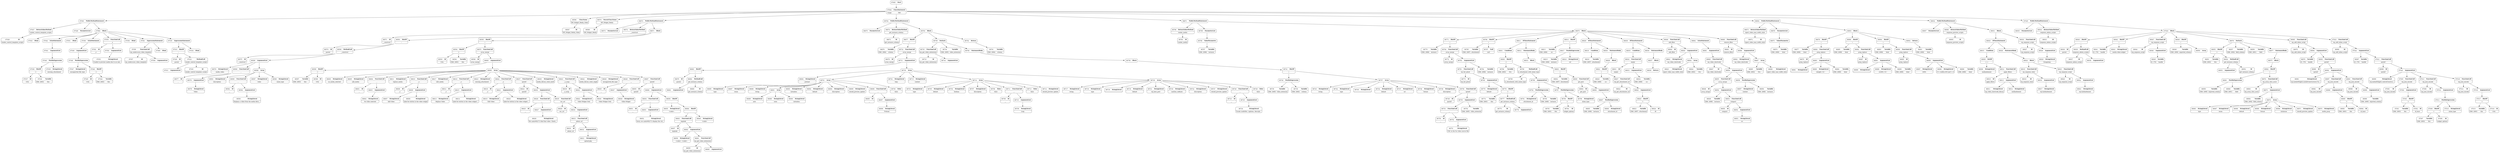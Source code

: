 digraph ast {
node [shape=none];
87041 [label=<<TABLE border='1' cellspacing='0' cellpadding='10' style='rounded' ><TR><TD border='0'>87041</TD><TD border='0'><B>ArgumentList</B></TD></TR></TABLE>>];
87041 -> 87040 [weight=2];
87040 [label=<<TABLE border='1' cellspacing='0' cellpadding='10' style='rounded' ><TR><TD border='0'>87040</TD><TD border='0'><B>PostfixExpression</B></TD></TR></TABLE>>];
87040 -> 87038 [weight=2];
87040 -> 87039 [weight=2];
87043 [label=<<TABLE border='1' cellspacing='0' cellpadding='10' style='rounded' ><TR><TD border='0'>87043</TD><TD border='0'><B>Html</B></TD></TR></TABLE>>];
87042 [label=<<TABLE border='1' cellspacing='0' cellpadding='10' style='rounded' ><TR><TD border='0'>87042</TD><TD border='0'><B>EchoStatement</B></TD></TR></TABLE>>];
87042 -> 87041 [weight=2];
87045 [label=<<TABLE border='1' cellspacing='0' cellpadding='10' style='rounded' ><TR><TD border='0'>87045</TD><TD border='0'><B>Id</B></TD></TR><HR/><TR><TD border='0' cellpadding='5' colspan='2'>l10n</TD></TR></TABLE>>];
87044 [label=<<TABLE border='1' cellspacing='0' cellpadding='10' style='rounded' ><TR><TD border='0'>87044</TD><TD border='0'><B>Variable</B></TD></TR><HR/><TR><TD border='0' cellpadding='5'>(568, 2083)</TD><TD border='0' cellpadding='5'>this</TD></TR></TABLE>>];
87047 [label=<<TABLE border='1' cellspacing='0' cellpadding='10' style='rounded' ><TR><TD border='0'>87047</TD><TD border='0'><B>StringLiteral</B></TD></TR><HR/><TR><TD border='0' cellpadding='5' colspan='2'>unsupported_file_type</TD></TR></TABLE>>];
87046 [label=<<TABLE border='1' cellspacing='0' cellpadding='10' style='rounded' ><TR><TD border='0'>87046</TD><TD border='0'><B>BinOP</B></TD></TR><HR/><TR><TD border='0' cellpadding='5' colspan='2'>-&gt;</TD></TR></TABLE>>];
87046 -> 87044 [weight=2];
87046 -> 87045 [weight=2];
87049 [label=<<TABLE border='1' cellspacing='0' cellpadding='10' style='rounded' ><TR><TD border='0'>87049</TD><TD border='0'><B>ArgumentList</B></TD></TR></TABLE>>];
87049 -> 87048 [weight=2];
87048 [label=<<TABLE border='1' cellspacing='0' cellpadding='10' style='rounded' ><TR><TD border='0'>87048</TD><TD border='0'><B>PostfixExpression</B></TD></TR></TABLE>>];
87048 -> 87046 [weight=2];
87048 -> 87047 [weight=2];
87051 [label=<<TABLE border='1' cellspacing='0' cellpadding='10' style='rounded' ><TR><TD border='0'>87051</TD><TD border='0'><B>Html</B></TD></TR></TABLE>>];
87050 [label=<<TABLE border='1' cellspacing='0' cellpadding='10' style='rounded' ><TR><TD border='0'>87050</TD><TD border='0'><B>EchoStatement</B></TD></TR></TABLE>>];
87050 -> 87049 [weight=2];
87053 [label=<<TABLE border='1' cellspacing='0' cellpadding='10' style='rounded' ><TR><TD border='0'>87053</TD><TD border='0'><B>StringLiteral</B></TD></TR><HR/><TR><TD border='0' cellpadding='5' colspan='2'>Unable to preview media due to an unk...</TD></TR></TABLE>>];
87052 [label=<<TABLE border='1' cellspacing='0' cellpadding='10' style='rounded' ><TR><TD border='0'>87052</TD><TD border='0'><B>Id</B></TD></TR><HR/><TR><TD border='0' cellpadding='5' colspan='2'>_e</TD></TR></TABLE>>];
87055 [label=<<TABLE border='1' cellspacing='0' cellpadding='10' style='rounded' ><TR><TD border='0'>87055</TD><TD border='0'><B>FunctionCall</B></TD></TR><HR/><TR><TD border='0' cellpadding='5' colspan='2'>_e</TD></TR></TABLE>>];
87055 -> 87052 [weight=2];
87055 -> 87054 [weight=2];
87054 [label=<<TABLE border='1' cellspacing='0' cellpadding='10' style='rounded' ><TR><TD border='0'>87054</TD><TD border='0'><B>ArgumentList</B></TD></TR></TABLE>>];
87054 -> 87053 [weight=2];
87057 [label=<<TABLE border='1' cellspacing='0' cellpadding='10' style='rounded' ><TR><TD border='0'>87057</TD><TD border='0'><B>Id</B></TD></TR><HR/><TR><TD border='0' cellpadding='5' colspan='2'>wp_underscore_video_template</TD></TR></TABLE>>];
87056 [label=<<TABLE border='1' cellspacing='0' cellpadding='10' style='rounded' ><TR><TD border='0'>87056</TD><TD border='0'><B>Html</B></TD></TR></TABLE>>];
87059 [label=<<TABLE border='1' cellspacing='0' cellpadding='10' style='rounded' ><TR><TD border='0'>87059</TD><TD border='0'><B>FunctionCall</B></TD></TR><HR/><TR><TD border='0' cellpadding='5' colspan='2'>wp_underscore_video_template</TD></TR></TABLE>>];
87059 -> 87057 [weight=2];
87059 -> 87058 [weight=2];
87058 [label=<<TABLE border='1' cellspacing='0' cellpadding='10' style='rounded' ><TR><TD border='0'>87058</TD><TD border='0'><B>ArgumentList</B></TD></TR></TABLE>>];
87061 [label=<<TABLE border='1' cellspacing='0' cellpadding='10' style='rounded' ><TR><TD border='0'>87061</TD><TD border='0'><B>ExpressionStatement</B></TD></TR></TABLE>>];
87061 -> 87059 [weight=2];
87061 -> 87060 [weight=2];
87060 [label=<<TABLE border='1' cellspacing='0' cellpadding='10' style='rounded' ><TR><TD border='0'>87060</TD><TD border='0'><B>Html</B></TD></TR></TABLE>>];
87063 [label=<<TABLE border='1' cellspacing='0' cellpadding='10' style='rounded' ><TR><TD border='0'>87063</TD><TD border='0'><B>PublicMethodStatement</B></TD></TR></TABLE>>];
87063 -> 87027 [weight=2];
87063 -> 87028 [weight=2];
87063 -> 87062 [weight=2];
87062 [label=<<TABLE border='1' cellspacing='0' cellpadding='10' style='rounded' ><TR><TD border='0'>87062</TD><TD border='0'><B>Block</B></TD></TR></TABLE>>];
87062 -> 87035 [weight=2];
87062 -> 87042 [weight=2];
87062 -> 87043 [weight=2];
87062 -> 87050 [weight=2];
87062 -> 87051 [weight=2];
87062 -> 87055 [weight=2];
87062 -> 87056 [weight=2];
87062 -> 87061 [weight=2];
87065 [label=<<TABLE border='1' cellspacing='0' cellpadding='10' style='rounded' ><TR><TD border='0'>87065</TD><TD border='0'><B>Start</B></TD></TR></TABLE>>];
87065 -> 87064 [weight=2];
87064 [label=<<TABLE border='1' cellspacing='0' cellpadding='10' style='rounded' ><TR><TD border='0'>87064</TD><TD border='0'><B>ClassStatement</B></TD></TR><HR/><TR><TD border='0' cellpadding='5'>Scope</TD><TD border='0' cellpadding='5'>568</TD></TR></TABLE>>];
87064 -> 86568 [weight=2];
87064 -> 86570 [weight=2];
87064 -> 86672 [weight=2];
87064 -> 86764 [weight=2];
87064 -> 86871 [weight=2];
87064 -> 86904 [weight=2];
87064 -> 86932 [weight=2];
87064 -> 87025 [weight=2];
87064 -> 87063 [weight=2];
86567 [label=<<TABLE border='1' cellspacing='0' cellpadding='10' style='rounded' ><TR><TD border='0'>86567</TD><TD border='0'><B>Id</B></TD></TR><HR/><TR><TD border='0' cellpadding='5' colspan='2'>WP_Widget_Media_Video</TD></TR></TABLE>>];
86569 [label=<<TABLE border='1' cellspacing='0' cellpadding='10' style='rounded' ><TR><TD border='0'>86569</TD><TD border='0'><B>Id</B></TD></TR><HR/><TR><TD border='0' cellpadding='5' colspan='2'>WP_Widget_Media</TD></TR></TABLE>>];
86568 [label=<<TABLE border='1' cellspacing='0' cellpadding='10' style='rounded' ><TR><TD border='0'>86568</TD><TD border='0'><B>ClassName</B></TD></TR><HR/><TR><TD border='0' cellpadding='5' colspan='2'>WP_Widget_Media_Video</TD></TR></TABLE>>];
86568 -> 86567 [weight=2];
86571 [label=<<TABLE border='1' cellspacing='0' cellpadding='10' style='rounded' ><TR><TD border='0'>86571</TD><TD border='0'><B>Id</B></TD></TR><HR/><TR><TD border='0' cellpadding='5' colspan='2'>__construct</TD></TR></TABLE>>];
86570 [label=<<TABLE border='1' cellspacing='0' cellpadding='10' style='rounded' ><TR><TD border='0'>86570</TD><TD border='0'><B>ParentClassName</B></TD></TR><HR/><TR><TD border='0' cellpadding='5' colspan='2'>WP_Widget_Media</TD></TR></TABLE>>];
86570 -> 86569 [weight=2];
86573 [label=<<TABLE border='1' cellspacing='0' cellpadding='10' style='rounded' ><TR><TD border='0'>86573</TD><TD border='0'><B>ParameterList</B></TD></TR></TABLE>>];
86572 [label=<<TABLE border='1' cellspacing='0' cellpadding='10' style='rounded' ><TR><TD border='0'>86572</TD><TD border='0'><B>ReturnValueMethod</B></TD></TR><HR/><TR><TD border='0' cellpadding='5' colspan='2'>__construct</TD></TR></TABLE>>];
86572 -> 86571 [weight=2];
86575 [label=<<TABLE border='1' cellspacing='0' cellpadding='10' style='rounded' ><TR><TD border='0'>86575</TD><TD border='0'><B>Id</B></TD></TR><HR/><TR><TD border='0' cellpadding='5' colspan='2'>__construct</TD></TR></TABLE>>];
86574 [label=<<TABLE border='1' cellspacing='0' cellpadding='10' style='rounded' ><TR><TD border='0'>86574</TD><TD border='0'><B>Id</B></TD></TR><HR/><TR><TD border='0' cellpadding='5' colspan='2'>parent</TD></TR></TABLE>>];
86577 [label=<<TABLE border='1' cellspacing='0' cellpadding='10' style='rounded' ><TR><TD border='0'>86577</TD><TD border='0'><B>Id</B></TD></TR><HR/><TR><TD border='0' cellpadding='5' colspan='2'>__</TD></TR></TABLE>>];
86576 [label=<<TABLE border='1' cellspacing='0' cellpadding='10' style='rounded' ><TR><TD border='0'>86576</TD><TD border='0'><B>StringLiteral</B></TD></TR><HR/><TR><TD border='0' cellpadding='5' colspan='2'>media_video</TD></TR></TABLE>>];
86579 [label=<<TABLE border='1' cellspacing='0' cellpadding='10' style='rounded' ><TR><TD border='0'>86579</TD><TD border='0'><B>ArgumentList</B></TD></TR></TABLE>>];
86579 -> 86578 [weight=2];
86578 [label=<<TABLE border='1' cellspacing='0' cellpadding='10' style='rounded' ><TR><TD border='0'>86578</TD><TD border='0'><B>StringLiteral</B></TD></TR><HR/><TR><TD border='0' cellpadding='5' colspan='2'>Video</TD></TR></TABLE>>];
86581 [label=<<TABLE border='1' cellspacing='0' cellpadding='10' style='rounded' ><TR><TD border='0'>86581</TD><TD border='0'><B>StringLiteral</B></TD></TR><HR/><TR><TD border='0' cellpadding='5' colspan='2'>description</TD></TR></TABLE>>];
86580 [label=<<TABLE border='1' cellspacing='0' cellpadding='10' style='rounded' ><TR><TD border='0'>86580</TD><TD border='0'><B>FunctionCall</B></TD></TR><HR/><TR><TD border='0' cellpadding='5' colspan='2'>__</TD></TR></TABLE>>];
86580 -> 86577 [weight=2];
86580 -> 86579 [weight=2];
86583 [label=<<TABLE border='1' cellspacing='0' cellpadding='10' style='rounded' ><TR><TD border='0'>86583</TD><TD border='0'><B>StringLiteral</B></TD></TR><HR/><TR><TD border='0' cellpadding='5' colspan='2'>Displays a video from the media libra...</TD></TR></TABLE>>];
86582 [label=<<TABLE border='1' cellspacing='0' cellpadding='10' style='rounded' ><TR><TD border='0'>86582</TD><TD border='0'><B>Id</B></TD></TR><HR/><TR><TD border='0' cellpadding='5' colspan='2'>__</TD></TR></TABLE>>];
86585 [label=<<TABLE border='1' cellspacing='0' cellpadding='10' style='rounded' ><TR><TD border='0'>86585</TD><TD border='0'><B>FunctionCall</B></TD></TR><HR/><TR><TD border='0' cellpadding='5' colspan='2'>__</TD></TR></TABLE>>];
86585 -> 86582 [weight=2];
86585 -> 86584 [weight=2];
86584 [label=<<TABLE border='1' cellspacing='0' cellpadding='10' style='rounded' ><TR><TD border='0'>86584</TD><TD border='0'><B>ArgumentList</B></TD></TR></TABLE>>];
86584 -> 86583 [weight=2];
86587 [label=<<TABLE border='1' cellspacing='0' cellpadding='10' style='rounded' ><TR><TD border='0'>86587</TD><TD border='0'><B>StringLiteral</B></TD></TR><HR/><TR><TD border='0' cellpadding='5' colspan='2'>video</TD></TR></TABLE>>];
86586 [label=<<TABLE border='1' cellspacing='0' cellpadding='10' style='rounded' ><TR><TD border='0'>86586</TD><TD border='0'><B>StringLiteral</B></TD></TR><HR/><TR><TD border='0' cellpadding='5' colspan='2'>mime_type</TD></TR></TABLE>>];
86589 [label=<<TABLE border='1' cellspacing='0' cellpadding='10' style='rounded' ><TR><TD border='0'>86589</TD><TD border='0'><B>ArgumentList</B></TD></TR></TABLE>>];
86589 -> 86576 [weight=2];
86589 -> 86580 [weight=2];
86589 -> 86588 [weight=2];
86588 [label=<<TABLE border='1' cellspacing='0' cellpadding='10' style='rounded' ><TR><TD border='0'>86588</TD><TD border='0'><B>Array</B></TD></TR></TABLE>>];
86588 -> 86581 [weight=2];
86588 -> 86585 [weight=2];
86588 -> 86586 [weight=2];
86588 -> 86587 [weight=2];
86591 [label=<<TABLE border='1' cellspacing='0' cellpadding='10' style='rounded' ><TR><TD border='0'>86591</TD><TD border='0'><B>BinOP</B></TD></TR><HR/><TR><TD border='0' cellpadding='5' colspan='2'>::</TD></TR></TABLE>>];
86591 -> 86574 [weight=2];
86591 -> 86590 [weight=2];
86590 [label=<<TABLE border='1' cellspacing='0' cellpadding='10' style='rounded' ><TR><TD border='0'>86590</TD><TD border='0'><B>MethodCall</B></TD></TR><HR/><TR><TD border='0' cellpadding='5' colspan='2'>__construct</TD></TR></TABLE>>];
86590 -> 86575 [weight=2];
86590 -> 86589 [weight=2];
86593 [label=<<TABLE border='1' cellspacing='0' cellpadding='10' style='rounded' ><TR><TD border='0'>86593</TD><TD border='0'><B>Id</B></TD></TR><HR/><TR><TD border='0' cellpadding='5' colspan='2'>l10n</TD></TR></TABLE>>];
86592 [label=<<TABLE border='1' cellspacing='0' cellpadding='10' style='rounded' ><TR><TD border='0'>86592</TD><TD border='0'><B>Variable</B></TD></TR><HR/><TR><TD border='0' cellpadding='5'>(568, 2083)</TD><TD border='0' cellpadding='5'>this</TD></TR></TABLE>>];
86595 [label=<<TABLE border='1' cellspacing='0' cellpadding='10' style='rounded' ><TR><TD border='0'>86595</TD><TD border='0'><B>BinOP</B></TD></TR><HR/><TR><TD border='0' cellpadding='5' colspan='2'>=</TD></TR></TABLE>>];
86595 -> 86594 [weight=2];
86595 -> 86670 [weight=2];
86594 [label=<<TABLE border='1' cellspacing='0' cellpadding='10' style='rounded' ><TR><TD border='0'>86594</TD><TD border='0'><B>BinOP</B></TD></TR><HR/><TR><TD border='0' cellpadding='5' colspan='2'>-&gt;</TD></TR></TABLE>>];
86594 -> 86592 [weight=2];
86594 -> 86593 [weight=2];
86597 [label=<<TABLE border='1' cellspacing='0' cellpadding='10' style='rounded' ><TR><TD border='0'>86597</TD><TD border='0'><B>Variable</B></TD></TR><HR/><TR><TD border='0' cellpadding='5'>(568, 2083)</TD><TD border='0' cellpadding='5'>this</TD></TR></TABLE>>];
86596 [label=<<TABLE border='1' cellspacing='0' cellpadding='10' style='rounded' ><TR><TD border='0'>86596</TD><TD border='0'><B>Id</B></TD></TR><HR/><TR><TD border='0' cellpadding='5' colspan='2'>array_merge</TD></TR></TABLE>>];
86599 [label=<<TABLE border='1' cellspacing='0' cellpadding='10' style='rounded' ><TR><TD border='0'>86599</TD><TD border='0'><B>BinOP</B></TD></TR><HR/><TR><TD border='0' cellpadding='5' colspan='2'>-&gt;</TD></TR></TABLE>>];
86599 -> 86597 [weight=2];
86599 -> 86598 [weight=2];
86598 [label=<<TABLE border='1' cellspacing='0' cellpadding='10' style='rounded' ><TR><TD border='0'>86598</TD><TD border='0'><B>Id</B></TD></TR><HR/><TR><TD border='0' cellpadding='5' colspan='2'>l10n</TD></TR></TABLE>>];
86601 [label=<<TABLE border='1' cellspacing='0' cellpadding='10' style='rounded' ><TR><TD border='0'>86601</TD><TD border='0'><B>Id</B></TD></TR><HR/><TR><TD border='0' cellpadding='5' colspan='2'>__</TD></TR></TABLE>>];
86600 [label=<<TABLE border='1' cellspacing='0' cellpadding='10' style='rounded' ><TR><TD border='0'>86600</TD><TD border='0'><B>StringLiteral</B></TD></TR><HR/><TR><TD border='0' cellpadding='5' colspan='2'>no_media_selected</TD></TR></TABLE>>];
86603 [label=<<TABLE border='1' cellspacing='0' cellpadding='10' style='rounded' ><TR><TD border='0'>86603</TD><TD border='0'><B>ArgumentList</B></TD></TR></TABLE>>];
86603 -> 86602 [weight=2];
86602 [label=<<TABLE border='1' cellspacing='0' cellpadding='10' style='rounded' ><TR><TD border='0'>86602</TD><TD border='0'><B>StringLiteral</B></TD></TR><HR/><TR><TD border='0' cellpadding='5' colspan='2'>No video selected</TD></TR></TABLE>>];
86605 [label=<<TABLE border='1' cellspacing='0' cellpadding='10' style='rounded' ><TR><TD border='0'>86605</TD><TD border='0'><B>StringLiteral</B></TD></TR><HR/><TR><TD border='0' cellpadding='5' colspan='2'>add_media</TD></TR></TABLE>>];
86604 [label=<<TABLE border='1' cellspacing='0' cellpadding='10' style='rounded' ><TR><TD border='0'>86604</TD><TD border='0'><B>FunctionCall</B></TD></TR><HR/><TR><TD border='0' cellpadding='5' colspan='2'>__</TD></TR></TABLE>>];
86604 -> 86601 [weight=2];
86604 -> 86603 [weight=2];
86607 [label=<<TABLE border='1' cellspacing='0' cellpadding='10' style='rounded' ><TR><TD border='0'>86607</TD><TD border='0'><B>StringLiteral</B></TD></TR><HR/><TR><TD border='0' cellpadding='5' colspan='2'>Add Video</TD></TR></TABLE>>];
86606 [label=<<TABLE border='1' cellspacing='0' cellpadding='10' style='rounded' ><TR><TD border='0'>86606</TD><TD border='0'><B>Id</B></TD></TR><HR/><TR><TD border='0' cellpadding='5' colspan='2'>_x</TD></TR></TABLE>>];
86609 [label=<<TABLE border='1' cellspacing='0' cellpadding='10' style='rounded' ><TR><TD border='0'>86609</TD><TD border='0'><B>ArgumentList</B></TD></TR></TABLE>>];
86609 -> 86607 [weight=2];
86609 -> 86608 [weight=2];
86608 [label=<<TABLE border='1' cellspacing='0' cellpadding='10' style='rounded' ><TR><TD border='0'>86608</TD><TD border='0'><B>StringLiteral</B></TD></TR><HR/><TR><TD border='0' cellpadding='5' colspan='2'>label for button in the video widget</TD></TR></TABLE>>];
86611 [label=<<TABLE border='1' cellspacing='0' cellpadding='10' style='rounded' ><TR><TD border='0'>86611</TD><TD border='0'><B>StringLiteral</B></TD></TR><HR/><TR><TD border='0' cellpadding='5' colspan='2'>replace_media</TD></TR></TABLE>>];
86610 [label=<<TABLE border='1' cellspacing='0' cellpadding='10' style='rounded' ><TR><TD border='0'>86610</TD><TD border='0'><B>FunctionCall</B></TD></TR><HR/><TR><TD border='0' cellpadding='5' colspan='2'>_x</TD></TR></TABLE>>];
86610 -> 86606 [weight=2];
86610 -> 86609 [weight=2];
86613 [label=<<TABLE border='1' cellspacing='0' cellpadding='10' style='rounded' ><TR><TD border='0'>86613</TD><TD border='0'><B>StringLiteral</B></TD></TR><HR/><TR><TD border='0' cellpadding='5' colspan='2'>Replace Video</TD></TR></TABLE>>];
86612 [label=<<TABLE border='1' cellspacing='0' cellpadding='10' style='rounded' ><TR><TD border='0'>86612</TD><TD border='0'><B>Id</B></TD></TR><HR/><TR><TD border='0' cellpadding='5' colspan='2'>_x</TD></TR></TABLE>>];
86615 [label=<<TABLE border='1' cellspacing='0' cellpadding='10' style='rounded' ><TR><TD border='0'>86615</TD><TD border='0'><B>ArgumentList</B></TD></TR></TABLE>>];
86615 -> 86613 [weight=2];
86615 -> 86614 [weight=2];
86614 [label=<<TABLE border='1' cellspacing='0' cellpadding='10' style='rounded' ><TR><TD border='0'>86614</TD><TD border='0'><B>StringLiteral</B></TD></TR><HR/><TR><TD border='0' cellpadding='5' colspan='2'>label for button in the video widget;...</TD></TR></TABLE>>];
86617 [label=<<TABLE border='1' cellspacing='0' cellpadding='10' style='rounded' ><TR><TD border='0'>86617</TD><TD border='0'><B>StringLiteral</B></TD></TR><HR/><TR><TD border='0' cellpadding='5' colspan='2'>edit_media</TD></TR></TABLE>>];
86616 [label=<<TABLE border='1' cellspacing='0' cellpadding='10' style='rounded' ><TR><TD border='0'>86616</TD><TD border='0'><B>FunctionCall</B></TD></TR><HR/><TR><TD border='0' cellpadding='5' colspan='2'>_x</TD></TR></TABLE>>];
86616 -> 86612 [weight=2];
86616 -> 86615 [weight=2];
86619 [label=<<TABLE border='1' cellspacing='0' cellpadding='10' style='rounded' ><TR><TD border='0'>86619</TD><TD border='0'><B>StringLiteral</B></TD></TR><HR/><TR><TD border='0' cellpadding='5' colspan='2'>Edit Video</TD></TR></TABLE>>];
86618 [label=<<TABLE border='1' cellspacing='0' cellpadding='10' style='rounded' ><TR><TD border='0'>86618</TD><TD border='0'><B>Id</B></TD></TR><HR/><TR><TD border='0' cellpadding='5' colspan='2'>_x</TD></TR></TABLE>>];
86621 [label=<<TABLE border='1' cellspacing='0' cellpadding='10' style='rounded' ><TR><TD border='0'>86621</TD><TD border='0'><B>ArgumentList</B></TD></TR></TABLE>>];
86621 -> 86619 [weight=2];
86621 -> 86620 [weight=2];
86620 [label=<<TABLE border='1' cellspacing='0' cellpadding='10' style='rounded' ><TR><TD border='0'>86620</TD><TD border='0'><B>StringLiteral</B></TD></TR><HR/><TR><TD border='0' cellpadding='5' colspan='2'>label for button in the video widget;...</TD></TR></TABLE>>];
86623 [label=<<TABLE border='1' cellspacing='0' cellpadding='10' style='rounded' ><TR><TD border='0'>86623</TD><TD border='0'><B>StringLiteral</B></TD></TR><HR/><TR><TD border='0' cellpadding='5' colspan='2'>missing_attachment</TD></TR></TABLE>>];
86622 [label=<<TABLE border='1' cellspacing='0' cellpadding='10' style='rounded' ><TR><TD border='0'>86622</TD><TD border='0'><B>FunctionCall</B></TD></TR><HR/><TR><TD border='0' cellpadding='5' colspan='2'>_x</TD></TR></TABLE>>];
86622 -> 86618 [weight=2];
86622 -> 86621 [weight=2];
86625 [label=<<TABLE border='1' cellspacing='0' cellpadding='10' style='rounded' ><TR><TD border='0'>86625</TD><TD border='0'><B>Id</B></TD></TR><HR/><TR><TD border='0' cellpadding='5' colspan='2'>__</TD></TR></TABLE>>];
86624 [label=<<TABLE border='1' cellspacing='0' cellpadding='10' style='rounded' ><TR><TD border='0'>86624</TD><TD border='0'><B>Id</B></TD></TR><HR/><TR><TD border='0' cellpadding='5' colspan='2'>sprintf</TD></TR></TABLE>>];
86627 [label=<<TABLE border='1' cellspacing='0' cellpadding='10' style='rounded' ><TR><TD border='0'>86627</TD><TD border='0'><B>ArgumentList</B></TD></TR></TABLE>>];
86627 -> 86626 [weight=2];
86626 [label=<<TABLE border='1' cellspacing='0' cellpadding='10' style='rounded' ><TR><TD border='0'>86626</TD><TD border='0'><B>StringLiteral</B></TD></TR><HR/><TR><TD border='0' cellpadding='5' colspan='2'>We can&amp;#8217;t find that video. Check...</TD></TR></TABLE>>];
86629 [label=<<TABLE border='1' cellspacing='0' cellpadding='10' style='rounded' ><TR><TD border='0'>86629</TD><TD border='0'><B>Id</B></TD></TR><HR/><TR><TD border='0' cellpadding='5' colspan='2'>esc_url</TD></TR></TABLE>>];
86628 [label=<<TABLE border='1' cellspacing='0' cellpadding='10' style='rounded' ><TR><TD border='0'>86628</TD><TD border='0'><B>FunctionCall</B></TD></TR><HR/><TR><TD border='0' cellpadding='5' colspan='2'>__</TD></TR></TABLE>>];
86628 -> 86625 [weight=2];
86628 -> 86627 [weight=2];
86631 [label=<<TABLE border='1' cellspacing='0' cellpadding='10' style='rounded' ><TR><TD border='0'>86631</TD><TD border='0'><B>StringLiteral</B></TD></TR><HR/><TR><TD border='0' cellpadding='5' colspan='2'>upload.php</TD></TR></TABLE>>];
86630 [label=<<TABLE border='1' cellspacing='0' cellpadding='10' style='rounded' ><TR><TD border='0'>86630</TD><TD border='0'><B>Id</B></TD></TR><HR/><TR><TD border='0' cellpadding='5' colspan='2'>admin_url</TD></TR></TABLE>>];
86633 [label=<<TABLE border='1' cellspacing='0' cellpadding='10' style='rounded' ><TR><TD border='0'>86633</TD><TD border='0'><B>FunctionCall</B></TD></TR><HR/><TR><TD border='0' cellpadding='5' colspan='2'>admin_url</TD></TR></TABLE>>];
86633 -> 86630 [weight=2];
86633 -> 86632 [weight=2];
86632 [label=<<TABLE border='1' cellspacing='0' cellpadding='10' style='rounded' ><TR><TD border='0'>86632</TD><TD border='0'><B>ArgumentList</B></TD></TR></TABLE>>];
86632 -> 86631 [weight=2];
86635 [label=<<TABLE border='1' cellspacing='0' cellpadding='10' style='rounded' ><TR><TD border='0'>86635</TD><TD border='0'><B>FunctionCall</B></TD></TR><HR/><TR><TD border='0' cellpadding='5' colspan='2'>esc_url</TD></TR></TABLE>>];
86635 -> 86629 [weight=2];
86635 -> 86634 [weight=2];
86634 [label=<<TABLE border='1' cellspacing='0' cellpadding='10' style='rounded' ><TR><TD border='0'>86634</TD><TD border='0'><B>ArgumentList</B></TD></TR></TABLE>>];
86634 -> 86633 [weight=2];
86637 [label=<<TABLE border='1' cellspacing='0' cellpadding='10' style='rounded' ><TR><TD border='0'>86637</TD><TD border='0'><B>FunctionCall</B></TD></TR><HR/><TR><TD border='0' cellpadding='5' colspan='2'>sprintf</TD></TR></TABLE>>];
86637 -> 86624 [weight=2];
86637 -> 86636 [weight=2];
86636 [label=<<TABLE border='1' cellspacing='0' cellpadding='10' style='rounded' ><TR><TD border='0'>86636</TD><TD border='0'><B>ArgumentList</B></TD></TR></TABLE>>];
86636 -> 86628 [weight=2];
86636 -> 86635 [weight=2];
86639 [label=<<TABLE border='1' cellspacing='0' cellpadding='10' style='rounded' ><TR><TD border='0'>86639</TD><TD border='0'><B>Id</B></TD></TR><HR/><TR><TD border='0' cellpadding='5' colspan='2'>_n_noop</TD></TR></TABLE>>];
86638 [label=<<TABLE border='1' cellspacing='0' cellpadding='10' style='rounded' ><TR><TD border='0'>86638</TD><TD border='0'><B>StringLiteral</B></TD></TR><HR/><TR><TD border='0' cellpadding='5' colspan='2'>media_library_state_multi</TD></TR></TABLE>>];
86641 [label=<<TABLE border='1' cellspacing='0' cellpadding='10' style='rounded' ><TR><TD border='0'>86641</TD><TD border='0'><B>StringLiteral</B></TD></TR><HR/><TR><TD border='0' cellpadding='5' colspan='2'>Video Widget (%d)</TD></TR></TABLE>>];
86640 [label=<<TABLE border='1' cellspacing='0' cellpadding='10' style='rounded' ><TR><TD border='0'>86640</TD><TD border='0'><B>StringLiteral</B></TD></TR><HR/><TR><TD border='0' cellpadding='5' colspan='2'>Video Widget (%d)</TD></TR></TABLE>>];
86643 [label=<<TABLE border='1' cellspacing='0' cellpadding='10' style='rounded' ><TR><TD border='0'>86643</TD><TD border='0'><B>FunctionCall</B></TD></TR><HR/><TR><TD border='0' cellpadding='5' colspan='2'>_n_noop</TD></TR></TABLE>>];
86643 -> 86639 [weight=2];
86643 -> 86642 [weight=2];
86642 [label=<<TABLE border='1' cellspacing='0' cellpadding='10' style='rounded' ><TR><TD border='0'>86642</TD><TD border='0'><B>ArgumentList</B></TD></TR></TABLE>>];
86642 -> 86640 [weight=2];
86642 -> 86641 [weight=2];
86645 [label=<<TABLE border='1' cellspacing='0' cellpadding='10' style='rounded' ><TR><TD border='0'>86645</TD><TD border='0'><B>Id</B></TD></TR><HR/><TR><TD border='0' cellpadding='5' colspan='2'>__</TD></TR></TABLE>>];
86644 [label=<<TABLE border='1' cellspacing='0' cellpadding='10' style='rounded' ><TR><TD border='0'>86644</TD><TD border='0'><B>StringLiteral</B></TD></TR><HR/><TR><TD border='0' cellpadding='5' colspan='2'>media_library_state_single</TD></TR></TABLE>>];
86647 [label=<<TABLE border='1' cellspacing='0' cellpadding='10' style='rounded' ><TR><TD border='0'>86647</TD><TD border='0'><B>ArgumentList</B></TD></TR></TABLE>>];
86647 -> 86646 [weight=2];
86646 [label=<<TABLE border='1' cellspacing='0' cellpadding='10' style='rounded' ><TR><TD border='0'>86646</TD><TD border='0'><B>StringLiteral</B></TD></TR><HR/><TR><TD border='0' cellpadding='5' colspan='2'>Video Widget</TD></TR></TABLE>>];
86649 [label=<<TABLE border='1' cellspacing='0' cellpadding='10' style='rounded' ><TR><TD border='0'>86649</TD><TD border='0'><B>StringLiteral</B></TD></TR><HR/><TR><TD border='0' cellpadding='5' colspan='2'>unsupported_file_type</TD></TR></TABLE>>];
86648 [label=<<TABLE border='1' cellspacing='0' cellpadding='10' style='rounded' ><TR><TD border='0'>86648</TD><TD border='0'><B>FunctionCall</B></TD></TR><HR/><TR><TD border='0' cellpadding='5' colspan='2'>__</TD></TR></TABLE>>];
86648 -> 86645 [weight=2];
86648 -> 86647 [weight=2];
86651 [label=<<TABLE border='1' cellspacing='0' cellpadding='10' style='rounded' ><TR><TD border='0'>86651</TD><TD border='0'><B>Id</B></TD></TR><HR/><TR><TD border='0' cellpadding='5' colspan='2'>__</TD></TR></TABLE>>];
86650 [label=<<TABLE border='1' cellspacing='0' cellpadding='10' style='rounded' ><TR><TD border='0'>86650</TD><TD border='0'><B>Id</B></TD></TR><HR/><TR><TD border='0' cellpadding='5' colspan='2'>sprintf</TD></TR></TABLE>>];
86653 [label=<<TABLE border='1' cellspacing='0' cellpadding='10' style='rounded' ><TR><TD border='0'>86653</TD><TD border='0'><B>ArgumentList</B></TD></TR></TABLE>>];
86653 -> 86652 [weight=2];
86652 [label=<<TABLE border='1' cellspacing='0' cellpadding='10' style='rounded' ><TR><TD border='0'>86652</TD><TD border='0'><B>StringLiteral</B></TD></TR><HR/><TR><TD border='0' cellpadding='5' colspan='2'>Sorry, we can&amp;#8217;t display the vid...</TD></TR></TABLE>>];
86655 [label=<<TABLE border='1' cellspacing='0' cellpadding='10' style='rounded' ><TR><TD border='0'>86655</TD><TD border='0'><B>StringLiteral</B></TD></TR><HR/><TR><TD border='0' cellpadding='5' colspan='2'>&lt;code&gt;.</TD></TR></TABLE>>];
86654 [label=<<TABLE border='1' cellspacing='0' cellpadding='10' style='rounded' ><TR><TD border='0'>86654</TD><TD border='0'><B>FunctionCall</B></TD></TR><HR/><TR><TD border='0' cellpadding='5' colspan='2'>__</TD></TR></TABLE>>];
86654 -> 86651 [weight=2];
86654 -> 86653 [weight=2];
86657 [label=<<TABLE border='1' cellspacing='0' cellpadding='10' style='rounded' ><TR><TD border='0'>86657</TD><TD border='0'><B>Id</B></TD></TR><HR/><TR><TD border='0' cellpadding='5' colspan='2'>implode</TD></TR></TABLE>>];
86656 [label=<<TABLE border='1' cellspacing='0' cellpadding='10' style='rounded' ><TR><TD border='0'>86656</TD><TD border='0'><B>BinOP</B></TD></TR><HR/><TR><TD border='0' cellpadding='5' colspan='2'>.</TD></TR></TABLE>>];
86656 -> 86655 [weight=2];
86656 -> 86664 [weight=2];
86659 [label=<<TABLE border='1' cellspacing='0' cellpadding='10' style='rounded' ><TR><TD border='0'>86659</TD><TD border='0'><B>Id</B></TD></TR><HR/><TR><TD border='0' cellpadding='5' colspan='2'>wp_get_video_extensions</TD></TR></TABLE>>];
86658 [label=<<TABLE border='1' cellspacing='0' cellpadding='10' style='rounded' ><TR><TD border='0'>86658</TD><TD border='0'><B>StringLiteral</B></TD></TR><HR/><TR><TD border='0' cellpadding='5' colspan='2'>&lt;code&gt;, &lt;code&gt;.</TD></TR></TABLE>>];
86661 [label=<<TABLE border='1' cellspacing='0' cellpadding='10' style='rounded' ><TR><TD border='0'>86661</TD><TD border='0'><B>FunctionCall</B></TD></TR><HR/><TR><TD border='0' cellpadding='5' colspan='2'>wp_get_video_extensions</TD></TR></TABLE>>];
86661 -> 86659 [weight=2];
86661 -> 86660 [weight=2];
86660 [label=<<TABLE border='1' cellspacing='0' cellpadding='10' style='rounded' ><TR><TD border='0'>86660</TD><TD border='0'><B>ArgumentList</B></TD></TR></TABLE>>];
86663 [label=<<TABLE border='1' cellspacing='0' cellpadding='10' style='rounded' ><TR><TD border='0'>86663</TD><TD border='0'><B>FunctionCall</B></TD></TR><HR/><TR><TD border='0' cellpadding='5' colspan='2'>implode</TD></TR></TABLE>>];
86663 -> 86657 [weight=2];
86663 -> 86662 [weight=2];
86662 [label=<<TABLE border='1' cellspacing='0' cellpadding='10' style='rounded' ><TR><TD border='0'>86662</TD><TD border='0'><B>ArgumentList</B></TD></TR></TABLE>>];
86662 -> 86658 [weight=2];
86662 -> 86661 [weight=2];
86665 [label=<<TABLE border='1' cellspacing='0' cellpadding='10' style='rounded' ><TR><TD border='0'>86665</TD><TD border='0'><B>StringLiteral</B></TD></TR><HR/><TR><TD border='0' cellpadding='5' colspan='2'>&lt;code&gt;</TD></TR></TABLE>>];
86664 [label=<<TABLE border='1' cellspacing='0' cellpadding='10' style='rounded' ><TR><TD border='0'>86664</TD><TD border='0'><B>BinOP</B></TD></TR><HR/><TR><TD border='0' cellpadding='5' colspan='2'>.</TD></TR></TABLE>>];
86664 -> 86663 [weight=2];
86664 -> 86665 [weight=2];
86667 [label=<<TABLE border='1' cellspacing='0' cellpadding='10' style='rounded' ><TR><TD border='0'>86667</TD><TD border='0'><B>FunctionCall</B></TD></TR><HR/><TR><TD border='0' cellpadding='5' colspan='2'>sprintf</TD></TR></TABLE>>];
86667 -> 86650 [weight=2];
86667 -> 86666 [weight=2];
86666 [label=<<TABLE border='1' cellspacing='0' cellpadding='10' style='rounded' ><TR><TD border='0'>86666</TD><TD border='0'><B>ArgumentList</B></TD></TR></TABLE>>];
86666 -> 86654 [weight=2];
86666 -> 86656 [weight=2];
86669 [label=<<TABLE border='1' cellspacing='0' cellpadding='10' style='rounded' ><TR><TD border='0'>86669</TD><TD border='0'><B>ArgumentList</B></TD></TR></TABLE>>];
86669 -> 86599 [weight=2];
86669 -> 86668 [weight=2];
86668 [label=<<TABLE border='1' cellspacing='0' cellpadding='10' style='rounded' ><TR><TD border='0'>86668</TD><TD border='0'><B>Array</B></TD></TR></TABLE>>];
86668 -> 86600 [weight=2];
86668 -> 86604 [weight=2];
86668 -> 86605 [weight=2];
86668 -> 86610 [weight=2];
86668 -> 86611 [weight=2];
86668 -> 86616 [weight=2];
86668 -> 86617 [weight=2];
86668 -> 86622 [weight=2];
86668 -> 86623 [weight=2];
86668 -> 86637 [weight=2];
86668 -> 86638 [weight=2];
86668 -> 86643 [weight=2];
86668 -> 86644 [weight=2];
86668 -> 86648 [weight=2];
86668 -> 86649 [weight=2];
86668 -> 86667 [weight=2];
86671 [label=<<TABLE border='1' cellspacing='0' cellpadding='10' style='rounded' ><TR><TD border='0'>86671</TD><TD border='0'><B>Block</B></TD></TR></TABLE>>];
86671 -> 86591 [weight=2];
86671 -> 86595 [weight=2];
86670 [label=<<TABLE border='1' cellspacing='0' cellpadding='10' style='rounded' ><TR><TD border='0'>86670</TD><TD border='0'><B>FunctionCall</B></TD></TR><HR/><TR><TD border='0' cellpadding='5' colspan='2'>array_merge</TD></TR></TABLE>>];
86670 -> 86596 [weight=2];
86670 -> 86669 [weight=2];
86673 [label=<<TABLE border='1' cellspacing='0' cellpadding='10' style='rounded' ><TR><TD border='0'>86673</TD><TD border='0'><B>Id</B></TD></TR><HR/><TR><TD border='0' cellpadding='5' colspan='2'>get_instance_schema</TD></TR></TABLE>>];
86672 [label=<<TABLE border='1' cellspacing='0' cellpadding='10' style='rounded' ><TR><TD border='0'>86672</TD><TD border='0'><B>PublicMethodStatement</B></TD></TR></TABLE>>];
86672 -> 86572 [weight=2];
86672 -> 86573 [weight=2];
86672 -> 86671 [weight=2];
86675 [label=<<TABLE border='1' cellspacing='0' cellpadding='10' style='rounded' ><TR><TD border='0'>86675</TD><TD border='0'><B>ParameterList</B></TD></TR></TABLE>>];
86674 [label=<<TABLE border='1' cellspacing='0' cellpadding='10' style='rounded' ><TR><TD border='0'>86674</TD><TD border='0'><B>ReturnValueMethod</B></TD></TR><HR/><TR><TD border='0' cellpadding='5' colspan='2'>get_instance_schema</TD></TR></TABLE>>];
86674 -> 86673 [weight=2];
86677 [label=<<TABLE border='1' cellspacing='0' cellpadding='10' style='rounded' ><TR><TD border='0'>86677</TD><TD border='0'><B>BinOP</B></TD></TR><HR/><TR><TD border='0' cellpadding='5' colspan='2'>=</TD></TR></TABLE>>];
86677 -> 86676 [weight=2];
86677 -> 86732 [weight=2];
86676 [label=<<TABLE border='1' cellspacing='0' cellpadding='10' style='rounded' ><TR><TD border='0'>86676</TD><TD border='0'><B>Variable</B></TD></TR><HR/><TR><TD border='0' cellpadding='5'>(568, 2084)</TD><TD border='0' cellpadding='5'>schema</TD></TR></TABLE>>];
86679 [label=<<TABLE border='1' cellspacing='0' cellpadding='10' style='rounded' ><TR><TD border='0'>86679</TD><TD border='0'><B>Id</B></TD></TR><HR/><TR><TD border='0' cellpadding='5' colspan='2'>parent</TD></TR></TABLE>>];
86678 [label=<<TABLE border='1' cellspacing='0' cellpadding='10' style='rounded' ><TR><TD border='0'>86678</TD><TD border='0'><B>Id</B></TD></TR><HR/><TR><TD border='0' cellpadding='5' colspan='2'>array_merge</TD></TR></TABLE>>];
86681 [label=<<TABLE border='1' cellspacing='0' cellpadding='10' style='rounded' ><TR><TD border='0'>86681</TD><TD border='0'><B>ArgumentList</B></TD></TR></TABLE>>];
86680 [label=<<TABLE border='1' cellspacing='0' cellpadding='10' style='rounded' ><TR><TD border='0'>86680</TD><TD border='0'><B>Id</B></TD></TR><HR/><TR><TD border='0' cellpadding='5' colspan='2'>get_instance_schema</TD></TR></TABLE>>];
86683 [label=<<TABLE border='1' cellspacing='0' cellpadding='10' style='rounded' ><TR><TD border='0'>86683</TD><TD border='0'><B>BinOP</B></TD></TR><HR/><TR><TD border='0' cellpadding='5' colspan='2'>::</TD></TR></TABLE>>];
86683 -> 86679 [weight=2];
86683 -> 86682 [weight=2];
86682 [label=<<TABLE border='1' cellspacing='0' cellpadding='10' style='rounded' ><TR><TD border='0'>86682</TD><TD border='0'><B>MethodCall</B></TD></TR><HR/><TR><TD border='0' cellpadding='5' colspan='2'>get_instance_schema</TD></TR></TABLE>>];
86682 -> 86680 [weight=2];
86682 -> 86681 [weight=2];
86685 [label=<<TABLE border='1' cellspacing='0' cellpadding='10' style='rounded' ><TR><TD border='0'>86685</TD><TD border='0'><B>StringLiteral</B></TD></TR><HR/><TR><TD border='0' cellpadding='5' colspan='2'>type</TD></TR></TABLE>>];
86684 [label=<<TABLE border='1' cellspacing='0' cellpadding='10' style='rounded' ><TR><TD border='0'>86684</TD><TD border='0'><B>StringLiteral</B></TD></TR><HR/><TR><TD border='0' cellpadding='5' colspan='2'>preload</TD></TR></TABLE>>];
86687 [label=<<TABLE border='1' cellspacing='0' cellpadding='10' style='rounded' ><TR><TD border='0'>86687</TD><TD border='0'><B>StringLiteral</B></TD></TR><HR/><TR><TD border='0' cellpadding='5' colspan='2'>enum</TD></TR></TABLE>>];
86686 [label=<<TABLE border='1' cellspacing='0' cellpadding='10' style='rounded' ><TR><TD border='0'>86686</TD><TD border='0'><B>StringLiteral</B></TD></TR><HR/><TR><TD border='0' cellpadding='5' colspan='2'>string</TD></TR></TABLE>>];
86689 [label=<<TABLE border='1' cellspacing='0' cellpadding='10' style='rounded' ><TR><TD border='0'>86689</TD><TD border='0'><B>StringLiteral</B></TD></TR><HR/><TR><TD border='0' cellpadding='5' colspan='2'>auto</TD></TR></TABLE>>];
86688 [label=<<TABLE border='1' cellspacing='0' cellpadding='10' style='rounded' ><TR><TD border='0'>86688</TD><TD border='0'><B>StringLiteral</B></TD></TR><HR/><TR><TD border='0' cellpadding='5' colspan='2'>none</TD></TR></TABLE>>];
86691 [label=<<TABLE border='1' cellspacing='0' cellpadding='10' style='rounded' ><TR><TD border='0'>86691</TD><TD border='0'><B>Array</B></TD></TR></TABLE>>];
86691 -> 86688 [weight=2];
86691 -> 86689 [weight=2];
86691 -> 86690 [weight=2];
86690 [label=<<TABLE border='1' cellspacing='0' cellpadding='10' style='rounded' ><TR><TD border='0'>86690</TD><TD border='0'><B>StringLiteral</B></TD></TR><HR/><TR><TD border='0' cellpadding='5' colspan='2'>metadata</TD></TR></TABLE>>];
86693 [label=<<TABLE border='1' cellspacing='0' cellpadding='10' style='rounded' ><TR><TD border='0'>86693</TD><TD border='0'><B>StringLiteral</B></TD></TR><HR/><TR><TD border='0' cellpadding='5' colspan='2'>metadata</TD></TR></TABLE>>];
86692 [label=<<TABLE border='1' cellspacing='0' cellpadding='10' style='rounded' ><TR><TD border='0'>86692</TD><TD border='0'><B>StringLiteral</B></TD></TR><HR/><TR><TD border='0' cellpadding='5' colspan='2'>default</TD></TR></TABLE>>];
86695 [label=<<TABLE border='1' cellspacing='0' cellpadding='10' style='rounded' ><TR><TD border='0'>86695</TD><TD border='0'><B>Id</B></TD></TR><HR/><TR><TD border='0' cellpadding='5' colspan='2'>__</TD></TR></TABLE>>];
86694 [label=<<TABLE border='1' cellspacing='0' cellpadding='10' style='rounded' ><TR><TD border='0'>86694</TD><TD border='0'><B>StringLiteral</B></TD></TR><HR/><TR><TD border='0' cellpadding='5' colspan='2'>description</TD></TR></TABLE>>];
86697 [label=<<TABLE border='1' cellspacing='0' cellpadding='10' style='rounded' ><TR><TD border='0'>86697</TD><TD border='0'><B>ArgumentList</B></TD></TR></TABLE>>];
86697 -> 86696 [weight=2];
86696 [label=<<TABLE border='1' cellspacing='0' cellpadding='10' style='rounded' ><TR><TD border='0'>86696</TD><TD border='0'><B>StringLiteral</B></TD></TR><HR/><TR><TD border='0' cellpadding='5' colspan='2'>Preload</TD></TR></TABLE>>];
86699 [label=<<TABLE border='1' cellspacing='0' cellpadding='10' style='rounded' ><TR><TD border='0'>86699</TD><TD border='0'><B>StringLiteral</B></TD></TR><HR/><TR><TD border='0' cellpadding='5' colspan='2'>should_preview_update</TD></TR></TABLE>>];
86698 [label=<<TABLE border='1' cellspacing='0' cellpadding='10' style='rounded' ><TR><TD border='0'>86698</TD><TD border='0'><B>FunctionCall</B></TD></TR><HR/><TR><TD border='0' cellpadding='5' colspan='2'>__</TD></TR></TABLE>>];
86698 -> 86695 [weight=2];
86698 -> 86697 [weight=2];
86701 [label=<<TABLE border='1' cellspacing='0' cellpadding='10' style='rounded' ><TR><TD border='0'>86701</TD><TD border='0'><B>Array</B></TD></TR></TABLE>>];
86701 -> 86685 [weight=2];
86701 -> 86686 [weight=2];
86701 -> 86687 [weight=2];
86701 -> 86691 [weight=2];
86701 -> 86692 [weight=2];
86701 -> 86693 [weight=2];
86701 -> 86694 [weight=2];
86701 -> 86698 [weight=2];
86701 -> 86699 [weight=2];
86701 -> 86700 [weight=2];
86700 [label=<<TABLE border='1' cellspacing='0' cellpadding='10' style='rounded' ><TR><TD border='0'>86700</TD><TD border='0'><B>False</B></TD></TR><HR/><TR><TD border='0' cellpadding='5' colspan='2'>false</TD></TR></TABLE>>];
86703 [label=<<TABLE border='1' cellspacing='0' cellpadding='10' style='rounded' ><TR><TD border='0'>86703</TD><TD border='0'><B>StringLiteral</B></TD></TR><HR/><TR><TD border='0' cellpadding='5' colspan='2'>type</TD></TR></TABLE>>];
86702 [label=<<TABLE border='1' cellspacing='0' cellpadding='10' style='rounded' ><TR><TD border='0'>86702</TD><TD border='0'><B>StringLiteral</B></TD></TR><HR/><TR><TD border='0' cellpadding='5' colspan='2'>loop</TD></TR></TABLE>>];
86705 [label=<<TABLE border='1' cellspacing='0' cellpadding='10' style='rounded' ><TR><TD border='0'>86705</TD><TD border='0'><B>StringLiteral</B></TD></TR><HR/><TR><TD border='0' cellpadding='5' colspan='2'>default</TD></TR></TABLE>>];
86704 [label=<<TABLE border='1' cellspacing='0' cellpadding='10' style='rounded' ><TR><TD border='0'>86704</TD><TD border='0'><B>StringLiteral</B></TD></TR><HR/><TR><TD border='0' cellpadding='5' colspan='2'>boolean</TD></TR></TABLE>>];
86707 [label=<<TABLE border='1' cellspacing='0' cellpadding='10' style='rounded' ><TR><TD border='0'>86707</TD><TD border='0'><B>StringLiteral</B></TD></TR><HR/><TR><TD border='0' cellpadding='5' colspan='2'>description</TD></TR></TABLE>>];
86706 [label=<<TABLE border='1' cellspacing='0' cellpadding='10' style='rounded' ><TR><TD border='0'>86706</TD><TD border='0'><B>False</B></TD></TR><HR/><TR><TD border='0' cellpadding='5' colspan='2'>false</TD></TR></TABLE>>];
86709 [label=<<TABLE border='1' cellspacing='0' cellpadding='10' style='rounded' ><TR><TD border='0'>86709</TD><TD border='0'><B>StringLiteral</B></TD></TR><HR/><TR><TD border='0' cellpadding='5' colspan='2'>Loop</TD></TR></TABLE>>];
86708 [label=<<TABLE border='1' cellspacing='0' cellpadding='10' style='rounded' ><TR><TD border='0'>86708</TD><TD border='0'><B>Id</B></TD></TR><HR/><TR><TD border='0' cellpadding='5' colspan='2'>__</TD></TR></TABLE>>];
86711 [label=<<TABLE border='1' cellspacing='0' cellpadding='10' style='rounded' ><TR><TD border='0'>86711</TD><TD border='0'><B>FunctionCall</B></TD></TR><HR/><TR><TD border='0' cellpadding='5' colspan='2'>__</TD></TR></TABLE>>];
86711 -> 86708 [weight=2];
86711 -> 86710 [weight=2];
86710 [label=<<TABLE border='1' cellspacing='0' cellpadding='10' style='rounded' ><TR><TD border='0'>86710</TD><TD border='0'><B>ArgumentList</B></TD></TR></TABLE>>];
86710 -> 86709 [weight=2];
86713 [label=<<TABLE border='1' cellspacing='0' cellpadding='10' style='rounded' ><TR><TD border='0'>86713</TD><TD border='0'><B>False</B></TD></TR><HR/><TR><TD border='0' cellpadding='5' colspan='2'>false</TD></TR></TABLE>>];
86712 [label=<<TABLE border='1' cellspacing='0' cellpadding='10' style='rounded' ><TR><TD border='0'>86712</TD><TD border='0'><B>StringLiteral</B></TD></TR><HR/><TR><TD border='0' cellpadding='5' colspan='2'>should_preview_update</TD></TR></TABLE>>];
86715 [label=<<TABLE border='1' cellspacing='0' cellpadding='10' style='rounded' ><TR><TD border='0'>86715</TD><TD border='0'><B>StringLiteral</B></TD></TR><HR/><TR><TD border='0' cellpadding='5' colspan='2'>content</TD></TR></TABLE>>];
86714 [label=<<TABLE border='1' cellspacing='0' cellpadding='10' style='rounded' ><TR><TD border='0'>86714</TD><TD border='0'><B>Array</B></TD></TR></TABLE>>];
86714 -> 86703 [weight=2];
86714 -> 86704 [weight=2];
86714 -> 86705 [weight=2];
86714 -> 86706 [weight=2];
86714 -> 86707 [weight=2];
86714 -> 86711 [weight=2];
86714 -> 86712 [weight=2];
86714 -> 86713 [weight=2];
86717 [label=<<TABLE border='1' cellspacing='0' cellpadding='10' style='rounded' ><TR><TD border='0'>86717</TD><TD border='0'><B>StringLiteral</B></TD></TR><HR/><TR><TD border='0' cellpadding='5' colspan='2'>string</TD></TR></TABLE>>];
86716 [label=<<TABLE border='1' cellspacing='0' cellpadding='10' style='rounded' ><TR><TD border='0'>86716</TD><TD border='0'><B>StringLiteral</B></TD></TR><HR/><TR><TD border='0' cellpadding='5' colspan='2'>type</TD></TR></TABLE>>];
86719 [label=<<TABLE border='1' cellspacing='0' cellpadding='10' style='rounded' ><TR><TD border='0'>86719</TD><TD border='0'><B>StringLiteral</B></TD></TR><HR/><TR><TD border='0' cellpadding='5' colspan='2'></TD></TR></TABLE>>];
86718 [label=<<TABLE border='1' cellspacing='0' cellpadding='10' style='rounded' ><TR><TD border='0'>86718</TD><TD border='0'><B>StringLiteral</B></TD></TR><HR/><TR><TD border='0' cellpadding='5' colspan='2'>default</TD></TR></TABLE>>];
86721 [label=<<TABLE border='1' cellspacing='0' cellpadding='10' style='rounded' ><TR><TD border='0'>86721</TD><TD border='0'><B>StringLiteral</B></TD></TR><HR/><TR><TD border='0' cellpadding='5' colspan='2'>wp_kses_post</TD></TR></TABLE>>];
86720 [label=<<TABLE border='1' cellspacing='0' cellpadding='10' style='rounded' ><TR><TD border='0'>86720</TD><TD border='0'><B>StringLiteral</B></TD></TR><HR/><TR><TD border='0' cellpadding='5' colspan='2'>sanitize_callback</TD></TR></TABLE>>];
86723 [label=<<TABLE border='1' cellspacing='0' cellpadding='10' style='rounded' ><TR><TD border='0'>86723</TD><TD border='0'><B>Id</B></TD></TR><HR/><TR><TD border='0' cellpadding='5' colspan='2'>__</TD></TR></TABLE>>];
86722 [label=<<TABLE border='1' cellspacing='0' cellpadding='10' style='rounded' ><TR><TD border='0'>86722</TD><TD border='0'><B>StringLiteral</B></TD></TR><HR/><TR><TD border='0' cellpadding='5' colspan='2'>description</TD></TR></TABLE>>];
86725 [label=<<TABLE border='1' cellspacing='0' cellpadding='10' style='rounded' ><TR><TD border='0'>86725</TD><TD border='0'><B>ArgumentList</B></TD></TR></TABLE>>];
86725 -> 86724 [weight=2];
86724 [label=<<TABLE border='1' cellspacing='0' cellpadding='10' style='rounded' ><TR><TD border='0'>86724</TD><TD border='0'><B>StringLiteral</B></TD></TR><HR/><TR><TD border='0' cellpadding='5' colspan='2'>Tracks (subtitles, captions, descript...</TD></TR></TABLE>>];
86727 [label=<<TABLE border='1' cellspacing='0' cellpadding='10' style='rounded' ><TR><TD border='0'>86727</TD><TD border='0'><B>StringLiteral</B></TD></TR><HR/><TR><TD border='0' cellpadding='5' colspan='2'>should_preview_update</TD></TR></TABLE>>];
86726 [label=<<TABLE border='1' cellspacing='0' cellpadding='10' style='rounded' ><TR><TD border='0'>86726</TD><TD border='0'><B>FunctionCall</B></TD></TR><HR/><TR><TD border='0' cellpadding='5' colspan='2'>__</TD></TR></TABLE>>];
86726 -> 86723 [weight=2];
86726 -> 86725 [weight=2];
86729 [label=<<TABLE border='1' cellspacing='0' cellpadding='10' style='rounded' ><TR><TD border='0'>86729</TD><TD border='0'><B>Array</B></TD></TR></TABLE>>];
86729 -> 86716 [weight=2];
86729 -> 86717 [weight=2];
86729 -> 86718 [weight=2];
86729 -> 86719 [weight=2];
86729 -> 86720 [weight=2];
86729 -> 86721 [weight=2];
86729 -> 86722 [weight=2];
86729 -> 86726 [weight=2];
86729 -> 86727 [weight=2];
86729 -> 86728 [weight=2];
86728 [label=<<TABLE border='1' cellspacing='0' cellpadding='10' style='rounded' ><TR><TD border='0'>86728</TD><TD border='0'><B>False</B></TD></TR><HR/><TR><TD border='0' cellpadding='5' colspan='2'>false</TD></TR></TABLE>>];
86731 [label=<<TABLE border='1' cellspacing='0' cellpadding='10' style='rounded' ><TR><TD border='0'>86731</TD><TD border='0'><B>ArgumentList</B></TD></TR></TABLE>>];
86731 -> 86683 [weight=2];
86731 -> 86730 [weight=2];
86730 [label=<<TABLE border='1' cellspacing='0' cellpadding='10' style='rounded' ><TR><TD border='0'>86730</TD><TD border='0'><B>Array</B></TD></TR></TABLE>>];
86730 -> 86684 [weight=2];
86730 -> 86701 [weight=2];
86730 -> 86702 [weight=2];
86730 -> 86714 [weight=2];
86730 -> 86715 [weight=2];
86730 -> 86729 [weight=2];
86733 [label=<<TABLE border='1' cellspacing='0' cellpadding='10' style='rounded' ><TR><TD border='0'>86733</TD><TD border='0'><B>Id</B></TD></TR><HR/><TR><TD border='0' cellpadding='5' colspan='2'>wp_get_video_extensions</TD></TR></TABLE>>];
86732 [label=<<TABLE border='1' cellspacing='0' cellpadding='10' style='rounded' ><TR><TD border='0'>86732</TD><TD border='0'><B>FunctionCall</B></TD></TR><HR/><TR><TD border='0' cellpadding='5' colspan='2'>array_merge</TD></TR></TABLE>>];
86732 -> 86678 [weight=2];
86732 -> 86731 [weight=2];
86735 [label=<<TABLE border='1' cellspacing='0' cellpadding='10' style='rounded' ><TR><TD border='0'>86735</TD><TD border='0'><B>FunctionCall</B></TD></TR><HR/><TR><TD border='0' cellpadding='5' colspan='2'>wp_get_video_extensions</TD></TR></TABLE>>];
86735 -> 86733 [weight=2];
86735 -> 86734 [weight=2];
86734 [label=<<TABLE border='1' cellspacing='0' cellpadding='10' style='rounded' ><TR><TD border='0'>86734</TD><TD border='0'><B>ArgumentList</B></TD></TR></TABLE>>];
86736 [label=<<TABLE border='1' cellspacing='0' cellpadding='10' style='rounded' ><TR><TD border='0'>86736</TD><TD border='0'><B>Variable</B></TD></TR><HR/><TR><TD border='0' cellpadding='5'>(568, 2085)</TD><TD border='0' cellpadding='5'>video_extension</TD></TR></TABLE>>];
86739 [label=<<TABLE border='1' cellspacing='0' cellpadding='10' style='rounded' ><TR><TD border='0'>86739</TD><TD border='0'><B>Variable</B></TD></TR><HR/><TR><TD border='0' cellpadding='5'>(568, 2085)</TD><TD border='0' cellpadding='5'>video_extension</TD></TR></TABLE>>];
86738 [label=<<TABLE border='1' cellspacing='0' cellpadding='10' style='rounded' ><TR><TD border='0'>86738</TD><TD border='0'><B>Variable</B></TD></TR><HR/><TR><TD border='0' cellpadding='5'>(568, 2084)</TD><TD border='0' cellpadding='5'>schema</TD></TR></TABLE>>];
86741 [label=<<TABLE border='1' cellspacing='0' cellpadding='10' style='rounded' ><TR><TD border='0'>86741</TD><TD border='0'><B>BinOP</B></TD></TR><HR/><TR><TD border='0' cellpadding='5' colspan='2'>=</TD></TR></TABLE>>];
86741 -> 86740 [weight=2];
86741 -> 86757 [weight=2];
86740 [label=<<TABLE border='1' cellspacing='0' cellpadding='10' style='rounded' ><TR><TD border='0'>86740</TD><TD border='0'><B>PostfixExpression</B></TD></TR></TABLE>>];
86740 -> 86738 [weight=2];
86740 -> 86739 [weight=2];
86743 [label=<<TABLE border='1' cellspacing='0' cellpadding='10' style='rounded' ><TR><TD border='0'>86743</TD><TD border='0'><B>StringLiteral</B></TD></TR><HR/><TR><TD border='0' cellpadding='5' colspan='2'>string</TD></TR></TABLE>>];
86742 [label=<<TABLE border='1' cellspacing='0' cellpadding='10' style='rounded' ><TR><TD border='0'>86742</TD><TD border='0'><B>StringLiteral</B></TD></TR><HR/><TR><TD border='0' cellpadding='5' colspan='2'>type</TD></TR></TABLE>>];
86745 [label=<<TABLE border='1' cellspacing='0' cellpadding='10' style='rounded' ><TR><TD border='0'>86745</TD><TD border='0'><B>StringLiteral</B></TD></TR><HR/><TR><TD border='0' cellpadding='5' colspan='2'></TD></TR></TABLE>>];
86744 [label=<<TABLE border='1' cellspacing='0' cellpadding='10' style='rounded' ><TR><TD border='0'>86744</TD><TD border='0'><B>StringLiteral</B></TD></TR><HR/><TR><TD border='0' cellpadding='5' colspan='2'>default</TD></TR></TABLE>>];
86747 [label=<<TABLE border='1' cellspacing='0' cellpadding='10' style='rounded' ><TR><TD border='0'>86747</TD><TD border='0'><B>StringLiteral</B></TD></TR><HR/><TR><TD border='0' cellpadding='5' colspan='2'>uri</TD></TR></TABLE>>];
86746 [label=<<TABLE border='1' cellspacing='0' cellpadding='10' style='rounded' ><TR><TD border='0'>86746</TD><TD border='0'><B>StringLiteral</B></TD></TR><HR/><TR><TD border='0' cellpadding='5' colspan='2'>format</TD></TR></TABLE>>];
86749 [label=<<TABLE border='1' cellspacing='0' cellpadding='10' style='rounded' ><TR><TD border='0'>86749</TD><TD border='0'><B>Id</B></TD></TR><HR/><TR><TD border='0' cellpadding='5' colspan='2'>sprintf</TD></TR></TABLE>>];
86748 [label=<<TABLE border='1' cellspacing='0' cellpadding='10' style='rounded' ><TR><TD border='0'>86748</TD><TD border='0'><B>StringLiteral</B></TD></TR><HR/><TR><TD border='0' cellpadding='5' colspan='2'>description</TD></TR></TABLE>>];
86751 [label=<<TABLE border='1' cellspacing='0' cellpadding='10' style='rounded' ><TR><TD border='0'>86751</TD><TD border='0'><B>StringLiteral</B></TD></TR><HR/><TR><TD border='0' cellpadding='5' colspan='2'>URL to the %s video source file</TD></TR></TABLE>>];
86750 [label=<<TABLE border='1' cellspacing='0' cellpadding='10' style='rounded' ><TR><TD border='0'>86750</TD><TD border='0'><B>Id</B></TD></TR><HR/><TR><TD border='0' cellpadding='5' colspan='2'>__</TD></TR></TABLE>>];
86753 [label=<<TABLE border='1' cellspacing='0' cellpadding='10' style='rounded' ><TR><TD border='0'>86753</TD><TD border='0'><B>FunctionCall</B></TD></TR><HR/><TR><TD border='0' cellpadding='5' colspan='2'>__</TD></TR></TABLE>>];
86753 -> 86750 [weight=2];
86753 -> 86752 [weight=2];
86752 [label=<<TABLE border='1' cellspacing='0' cellpadding='10' style='rounded' ><TR><TD border='0'>86752</TD><TD border='0'><B>ArgumentList</B></TD></TR></TABLE>>];
86752 -> 86751 [weight=2];
86755 [label=<<TABLE border='1' cellspacing='0' cellpadding='10' style='rounded' ><TR><TD border='0'>86755</TD><TD border='0'><B>ArgumentList</B></TD></TR></TABLE>>];
86755 -> 86753 [weight=2];
86755 -> 86754 [weight=2];
86754 [label=<<TABLE border='1' cellspacing='0' cellpadding='10' style='rounded' ><TR><TD border='0'>86754</TD><TD border='0'><B>Variable</B></TD></TR><HR/><TR><TD border='0' cellpadding='5'>(568, 2085)</TD><TD border='0' cellpadding='5'>video_extension</TD></TR></TABLE>>];
86757 [label=<<TABLE border='1' cellspacing='0' cellpadding='10' style='rounded' ><TR><TD border='0'>86757</TD><TD border='0'><B>Array</B></TD></TR></TABLE>>];
86757 -> 86742 [weight=2];
86757 -> 86743 [weight=2];
86757 -> 86744 [weight=2];
86757 -> 86745 [weight=2];
86757 -> 86746 [weight=2];
86757 -> 86747 [weight=2];
86757 -> 86748 [weight=2];
86757 -> 86756 [weight=2];
86756 [label=<<TABLE border='1' cellspacing='0' cellpadding='10' style='rounded' ><TR><TD border='0'>86756</TD><TD border='0'><B>FunctionCall</B></TD></TR><HR/><TR><TD border='0' cellpadding='5' colspan='2'>sprintf</TD></TR></TABLE>>];
86756 -> 86749 [weight=2];
86756 -> 86755 [weight=2];
86759 [label=<<TABLE border='1' cellspacing='0' cellpadding='10' style='rounded' ><TR><TD border='0'>86759</TD><TD border='0'><B>ForEach</B></TD></TR></TABLE>>];
86759 -> 86735 [weight=2];
86759 -> 86736 [weight=2];
86759 -> 86760 [weight=2];
86758 [label=<<TABLE border='1' cellspacing='0' cellpadding='10' style='rounded' ><TR><TD border='0'>86758</TD><TD border='0'><B>Block</B></TD></TR></TABLE>>];
86758 -> 86741 [weight=2];
86761 [label=<<TABLE border='1' cellspacing='0' cellpadding='10' style='rounded' ><TR><TD border='0'>86761</TD><TD border='0'><B>Variable</B></TD></TR><HR/><TR><TD border='0' cellpadding='5'>(568, 2084)</TD><TD border='0' cellpadding='5'>schema</TD></TR></TABLE>>];
86760 [label=<<TABLE border='1' cellspacing='0' cellpadding='10' style='rounded' ><TR><TD border='0'>86760</TD><TD border='0'><B>StatementBody</B></TD></TR></TABLE>>];
86760 -> 86758 [weight=2];
86763 [label=<<TABLE border='1' cellspacing='0' cellpadding='10' style='rounded' ><TR><TD border='0'>86763</TD><TD border='0'><B>Block</B></TD></TR></TABLE>>];
86763 -> 86677 [weight=2];
86763 -> 86759 [weight=2];
86763 -> 86762 [weight=2];
86762 [label=<<TABLE border='1' cellspacing='0' cellpadding='10' style='rounded' ><TR><TD border='0'>86762</TD><TD border='0'><B>Return</B></TD></TR></TABLE>>];
86762 -> 86761 [weight=2];
86765 [label=<<TABLE border='1' cellspacing='0' cellpadding='10' style='rounded' ><TR><TD border='0'>86765</TD><TD border='0'><B>Id</B></TD></TR><HR/><TR><TD border='0' cellpadding='5' colspan='2'>render_media</TD></TR></TABLE>>];
86764 [label=<<TABLE border='1' cellspacing='0' cellpadding='10' style='rounded' ><TR><TD border='0'>86764</TD><TD border='0'><B>PublicMethodStatement</B></TD></TR></TABLE>>];
86764 -> 86674 [weight=2];
86764 -> 86675 [weight=2];
86764 -> 86763 [weight=2];
86767 [label=<<TABLE border='1' cellspacing='0' cellpadding='10' style='rounded' ><TR><TD border='0'>86767</TD><TD border='0'><B>Variable</B></TD></TR><HR/><TR><TD border='0' cellpadding='5'>(568, 2086)</TD><TD border='0' cellpadding='5'>instance</TD></TR></TABLE>>];
86766 [label=<<TABLE border='1' cellspacing='0' cellpadding='10' style='rounded' ><TR><TD border='0'>86766</TD><TD border='0'><B>ReturnValueMethod</B></TD></TR><HR/><TR><TD border='0' cellpadding='5' colspan='2'>render_media</TD></TR></TABLE>>];
86766 -> 86765 [weight=2];
86769 [label=<<TABLE border='1' cellspacing='0' cellpadding='10' style='rounded' ><TR><TD border='0'>86769</TD><TD border='0'><B>ParameterList</B></TD></TR></TABLE>>];
86769 -> 86768 [weight=2];
86768 [label=<<TABLE border='1' cellspacing='0' cellpadding='10' style='rounded' ><TR><TD border='0'>86768</TD><TD border='0'><B>ValueParameter</B></TD></TR></TABLE>>];
86768 -> 86767 [weight=2];
86771 [label=<<TABLE border='1' cellspacing='0' cellpadding='10' style='rounded' ><TR><TD border='0'>86771</TD><TD border='0'><B>BinOP</B></TD></TR><HR/><TR><TD border='0' cellpadding='5' colspan='2'>=</TD></TR></TABLE>>];
86771 -> 86770 [weight=2];
86771 -> 86784 [weight=2];
86770 [label=<<TABLE border='1' cellspacing='0' cellpadding='10' style='rounded' ><TR><TD border='0'>86770</TD><TD border='0'><B>Variable</B></TD></TR><HR/><TR><TD border='0' cellpadding='5'>(568, 2086)</TD><TD border='0' cellpadding='5'>instance</TD></TR></TABLE>>];
86773 [label=<<TABLE border='1' cellspacing='0' cellpadding='10' style='rounded' ><TR><TD border='0'>86773</TD><TD border='0'><B>Id</B></TD></TR><HR/><TR><TD border='0' cellpadding='5' colspan='2'>wp_list_pluck</TD></TR></TABLE>>];
86772 [label=<<TABLE border='1' cellspacing='0' cellpadding='10' style='rounded' ><TR><TD border='0'>86772</TD><TD border='0'><B>Id</B></TD></TR><HR/><TR><TD border='0' cellpadding='5' colspan='2'>array_merge</TD></TR></TABLE>>];
86775 [label=<<TABLE border='1' cellspacing='0' cellpadding='10' style='rounded' ><TR><TD border='0'>86775</TD><TD border='0'><B>Id</B></TD></TR><HR/><TR><TD border='0' cellpadding='5' colspan='2'>get_instance_schema</TD></TR></TABLE>>];
86774 [label=<<TABLE border='1' cellspacing='0' cellpadding='10' style='rounded' ><TR><TD border='0'>86774</TD><TD border='0'><B>Variable</B></TD></TR><HR/><TR><TD border='0' cellpadding='5'>(568, 2083)</TD><TD border='0' cellpadding='5'>this</TD></TR></TABLE>>];
86777 [label=<<TABLE border='1' cellspacing='0' cellpadding='10' style='rounded' ><TR><TD border='0'>86777</TD><TD border='0'><B>MethodCall</B></TD></TR><HR/><TR><TD border='0' cellpadding='5' colspan='2'>get_instance_schema</TD></TR></TABLE>>];
86777 -> 86775 [weight=2];
86777 -> 86776 [weight=2];
86776 [label=<<TABLE border='1' cellspacing='0' cellpadding='10' style='rounded' ><TR><TD border='0'>86776</TD><TD border='0'><B>ArgumentList</B></TD></TR></TABLE>>];
86779 [label=<<TABLE border='1' cellspacing='0' cellpadding='10' style='rounded' ><TR><TD border='0'>86779</TD><TD border='0'><B>StringLiteral</B></TD></TR><HR/><TR><TD border='0' cellpadding='5' colspan='2'>default</TD></TR></TABLE>>];
86778 [label=<<TABLE border='1' cellspacing='0' cellpadding='10' style='rounded' ><TR><TD border='0'>86778</TD><TD border='0'><B>BinOP</B></TD></TR><HR/><TR><TD border='0' cellpadding='5' colspan='2'>-&gt;</TD></TR></TABLE>>];
86778 -> 86774 [weight=2];
86778 -> 86777 [weight=2];
86781 [label=<<TABLE border='1' cellspacing='0' cellpadding='10' style='rounded' ><TR><TD border='0'>86781</TD><TD border='0'><B>FunctionCall</B></TD></TR><HR/><TR><TD border='0' cellpadding='5' colspan='2'>wp_list_pluck</TD></TR></TABLE>>];
86781 -> 86773 [weight=2];
86781 -> 86780 [weight=2];
86780 [label=<<TABLE border='1' cellspacing='0' cellpadding='10' style='rounded' ><TR><TD border='0'>86780</TD><TD border='0'><B>ArgumentList</B></TD></TR></TABLE>>];
86780 -> 86778 [weight=2];
86780 -> 86779 [weight=2];
86783 [label=<<TABLE border='1' cellspacing='0' cellpadding='10' style='rounded' ><TR><TD border='0'>86783</TD><TD border='0'><B>ArgumentList</B></TD></TR></TABLE>>];
86783 -> 86781 [weight=2];
86783 -> 86782 [weight=2];
86782 [label=<<TABLE border='1' cellspacing='0' cellpadding='10' style='rounded' ><TR><TD border='0'>86782</TD><TD border='0'><B>Variable</B></TD></TR><HR/><TR><TD border='0' cellpadding='5'>(568, 2086)</TD><TD border='0' cellpadding='5'>instance</TD></TR></TABLE>>];
86785 [label=<<TABLE border='1' cellspacing='0' cellpadding='10' style='rounded' ><TR><TD border='0'>86785</TD><TD border='0'><B>Variable</B></TD></TR><HR/><TR><TD border='0' cellpadding='5'>(568, 2087)</TD><TD border='0' cellpadding='5'>attachment</TD></TR></TABLE>>];
86784 [label=<<TABLE border='1' cellspacing='0' cellpadding='10' style='rounded' ><TR><TD border='0'>86784</TD><TD border='0'><B>FunctionCall</B></TD></TR><HR/><TR><TD border='0' cellpadding='5' colspan='2'>array_merge</TD></TR></TABLE>>];
86784 -> 86772 [weight=2];
86784 -> 86783 [weight=2];
86787 [label=<<TABLE border='1' cellspacing='0' cellpadding='10' style='rounded' ><TR><TD border='0'>86787</TD><TD border='0'><B>Null</B></TD></TR><HR/><TR><TD border='0' cellpadding='5' colspan='2'>null</TD></TR></TABLE>>];
86786 [label=<<TABLE border='1' cellspacing='0' cellpadding='10' style='rounded' ><TR><TD border='0'>86786</TD><TD border='0'><B>BinOP</B></TD></TR><HR/><TR><TD border='0' cellpadding='5' colspan='2'>=</TD></TR></TABLE>>];
86786 -> 86785 [weight=2];
86786 -> 86787 [weight=2];
86789 [label=<<TABLE border='1' cellspacing='0' cellpadding='10' style='rounded' ><TR><TD border='0'>86789</TD><TD border='0'><B>Id</B></TD></TR><HR/><TR><TD border='0' cellpadding='5' colspan='2'>is_attachment_with_mime_type</TD></TR></TABLE>>];
86788 [label=<<TABLE border='1' cellspacing='0' cellpadding='10' style='rounded' ><TR><TD border='0'>86788</TD><TD border='0'><B>Variable</B></TD></TR><HR/><TR><TD border='0' cellpadding='5'>(568, 2083)</TD><TD border='0' cellpadding='5'>this</TD></TR></TABLE>>];
86791 [label=<<TABLE border='1' cellspacing='0' cellpadding='10' style='rounded' ><TR><TD border='0'>86791</TD><TD border='0'><B>StringLiteral</B></TD></TR><HR/><TR><TD border='0' cellpadding='5' colspan='2'>attachment_id</TD></TR></TABLE>>];
86790 [label=<<TABLE border='1' cellspacing='0' cellpadding='10' style='rounded' ><TR><TD border='0'>86790</TD><TD border='0'><B>Variable</B></TD></TR><HR/><TR><TD border='0' cellpadding='5'>(568, 2086)</TD><TD border='0' cellpadding='5'>instance</TD></TR></TABLE>>];
86793 [label=<<TABLE border='1' cellspacing='0' cellpadding='10' style='rounded' ><TR><TD border='0'>86793</TD><TD border='0'><B>Variable</B></TD></TR><HR/><TR><TD border='0' cellpadding='5'>(568, 2083)</TD><TD border='0' cellpadding='5'>this</TD></TR></TABLE>>];
86792 [label=<<TABLE border='1' cellspacing='0' cellpadding='10' style='rounded' ><TR><TD border='0'>86792</TD><TD border='0'><B>PostfixExpression</B></TD></TR></TABLE>>];
86792 -> 86790 [weight=2];
86792 -> 86791 [weight=2];
86795 [label=<<TABLE border='1' cellspacing='0' cellpadding='10' style='rounded' ><TR><TD border='0'>86795</TD><TD border='0'><B>BinOP</B></TD></TR><HR/><TR><TD border='0' cellpadding='5' colspan='2'>-&gt;</TD></TR></TABLE>>];
86795 -> 86793 [weight=2];
86795 -> 86794 [weight=2];
86794 [label=<<TABLE border='1' cellspacing='0' cellpadding='10' style='rounded' ><TR><TD border='0'>86794</TD><TD border='0'><B>Id</B></TD></TR><HR/><TR><TD border='0' cellpadding='5' colspan='2'>widget_options</TD></TR></TABLE>>];
86797 [label=<<TABLE border='1' cellspacing='0' cellpadding='10' style='rounded' ><TR><TD border='0'>86797</TD><TD border='0'><B>PostfixExpression</B></TD></TR></TABLE>>];
86797 -> 86795 [weight=2];
86797 -> 86796 [weight=2];
86796 [label=<<TABLE border='1' cellspacing='0' cellpadding='10' style='rounded' ><TR><TD border='0'>86796</TD><TD border='0'><B>StringLiteral</B></TD></TR><HR/><TR><TD border='0' cellpadding='5' colspan='2'>mime_type</TD></TR></TABLE>>];
86799 [label=<<TABLE border='1' cellspacing='0' cellpadding='10' style='rounded' ><TR><TD border='0'>86799</TD><TD border='0'><B>MethodCall</B></TD></TR><HR/><TR><TD border='0' cellpadding='5' colspan='2'>is_attachment_with_mime_type</TD></TR></TABLE>>];
86799 -> 86789 [weight=2];
86799 -> 86798 [weight=2];
86798 [label=<<TABLE border='1' cellspacing='0' cellpadding='10' style='rounded' ><TR><TD border='0'>86798</TD><TD border='0'><B>ArgumentList</B></TD></TR></TABLE>>];
86798 -> 86792 [weight=2];
86798 -> 86797 [weight=2];
86801 [label=<<TABLE border='1' cellspacing='0' cellpadding='10' style='rounded' ><TR><TD border='0'>86801</TD><TD border='0'><B>Condition</B></TD></TR></TABLE>>];
86801 -> 86800 [weight=2];
86800 [label=<<TABLE border='1' cellspacing='0' cellpadding='10' style='rounded' ><TR><TD border='0'>86800</TD><TD border='0'><B>BinOP</B></TD></TR><HR/><TR><TD border='0' cellpadding='5' colspan='2'>-&gt;</TD></TR></TABLE>>];
86800 -> 86788 [weight=2];
86800 -> 86799 [weight=2];
86803 [label=<<TABLE border='1' cellspacing='0' cellpadding='10' style='rounded' ><TR><TD border='0'>86803</TD><TD border='0'><B>BinOP</B></TD></TR><HR/><TR><TD border='0' cellpadding='5' colspan='2'>=</TD></TR></TABLE>>];
86803 -> 86802 [weight=2];
86803 -> 86809 [weight=2];
86802 [label=<<TABLE border='1' cellspacing='0' cellpadding='10' style='rounded' ><TR><TD border='0'>86802</TD><TD border='0'><B>Variable</B></TD></TR><HR/><TR><TD border='0' cellpadding='5'>(568, 2087)</TD><TD border='0' cellpadding='5'>attachment</TD></TR></TABLE>>];
86805 [label=<<TABLE border='1' cellspacing='0' cellpadding='10' style='rounded' ><TR><TD border='0'>86805</TD><TD border='0'><B>Variable</B></TD></TR><HR/><TR><TD border='0' cellpadding='5'>(568, 2086)</TD><TD border='0' cellpadding='5'>instance</TD></TR></TABLE>>];
86804 [label=<<TABLE border='1' cellspacing='0' cellpadding='10' style='rounded' ><TR><TD border='0'>86804</TD><TD border='0'><B>Id</B></TD></TR><HR/><TR><TD border='0' cellpadding='5' colspan='2'>get_post</TD></TR></TABLE>>];
86807 [label=<<TABLE border='1' cellspacing='0' cellpadding='10' style='rounded' ><TR><TD border='0'>86807</TD><TD border='0'><B>PostfixExpression</B></TD></TR></TABLE>>];
86807 -> 86805 [weight=2];
86807 -> 86806 [weight=2];
86806 [label=<<TABLE border='1' cellspacing='0' cellpadding='10' style='rounded' ><TR><TD border='0'>86806</TD><TD border='0'><B>StringLiteral</B></TD></TR><HR/><TR><TD border='0' cellpadding='5' colspan='2'>attachment_id</TD></TR></TABLE>>];
86809 [label=<<TABLE border='1' cellspacing='0' cellpadding='10' style='rounded' ><TR><TD border='0'>86809</TD><TD border='0'><B>FunctionCall</B></TD></TR><HR/><TR><TD border='0' cellpadding='5' colspan='2'>get_post</TD></TR></TABLE>>];
86809 -> 86804 [weight=2];
86809 -> 86808 [weight=2];
86808 [label=<<TABLE border='1' cellspacing='0' cellpadding='10' style='rounded' ><TR><TD border='0'>86808</TD><TD border='0'><B>ArgumentList</B></TD></TR></TABLE>>];
86808 -> 86807 [weight=2];
86811 [label=<<TABLE border='1' cellspacing='0' cellpadding='10' style='rounded' ><TR><TD border='0'>86811</TD><TD border='0'><B>IfThenStatement</B></TD></TR></TABLE>>];
86811 -> 86801 [weight=2];
86811 -> 86812 [weight=2];
86810 [label=<<TABLE border='1' cellspacing='0' cellpadding='10' style='rounded' ><TR><TD border='0'>86810</TD><TD border='0'><B>Block</B></TD></TR></TABLE>>];
86810 -> 86803 [weight=2];
86813 [label=<<TABLE border='1' cellspacing='0' cellpadding='10' style='rounded' ><TR><TD border='0'>86813</TD><TD border='0'><B>Variable</B></TD></TR><HR/><TR><TD border='0' cellpadding='5'>(568, 2088)</TD><TD border='0' cellpadding='5'>src</TD></TR></TABLE>>];
86812 [label=<<TABLE border='1' cellspacing='0' cellpadding='10' style='rounded' ><TR><TD border='0'>86812</TD><TD border='0'><B>StatementBody</B></TD></TR></TABLE>>];
86812 -> 86810 [weight=2];
86815 [label=<<TABLE border='1' cellspacing='0' cellpadding='10' style='rounded' ><TR><TD border='0'>86815</TD><TD border='0'><B>Variable</B></TD></TR><HR/><TR><TD border='0' cellpadding='5'>(568, 2086)</TD><TD border='0' cellpadding='5'>instance</TD></TR></TABLE>>];
86814 [label=<<TABLE border='1' cellspacing='0' cellpadding='10' style='rounded' ><TR><TD border='0'>86814</TD><TD border='0'><B>BinOP</B></TD></TR><HR/><TR><TD border='0' cellpadding='5' colspan='2'>=</TD></TR></TABLE>>];
86814 -> 86813 [weight=2];
86814 -> 86817 [weight=2];
86817 [label=<<TABLE border='1' cellspacing='0' cellpadding='10' style='rounded' ><TR><TD border='0'>86817</TD><TD border='0'><B>PostfixExpression</B></TD></TR></TABLE>>];
86817 -> 86815 [weight=2];
86817 -> 86816 [weight=2];
86816 [label=<<TABLE border='1' cellspacing='0' cellpadding='10' style='rounded' ><TR><TD border='0'>86816</TD><TD border='0'><B>StringLiteral</B></TD></TR><HR/><TR><TD border='0' cellpadding='5' colspan='2'>url</TD></TR></TABLE>>];
86819 [label=<<TABLE border='1' cellspacing='0' cellpadding='10' style='rounded' ><TR><TD border='0'>86819</TD><TD border='0'><B>Condition</B></TD></TR></TABLE>>];
86819 -> 86818 [weight=2];
86818 [label=<<TABLE border='1' cellspacing='0' cellpadding='10' style='rounded' ><TR><TD border='0'>86818</TD><TD border='0'><B>Variable</B></TD></TR><HR/><TR><TD border='0' cellpadding='5'>(568, 2087)</TD><TD border='0' cellpadding='5'>attachment</TD></TR></TABLE>>];
86821 [label=<<TABLE border='1' cellspacing='0' cellpadding='10' style='rounded' ><TR><TD border='0'>86821</TD><TD border='0'><B>BinOP</B></TD></TR><HR/><TR><TD border='0' cellpadding='5' colspan='2'>=</TD></TR></TABLE>>];
86821 -> 86820 [weight=2];
86821 -> 86827 [weight=2];
86820 [label=<<TABLE border='1' cellspacing='0' cellpadding='10' style='rounded' ><TR><TD border='0'>86820</TD><TD border='0'><B>Variable</B></TD></TR><HR/><TR><TD border='0' cellpadding='5'>(568, 2088)</TD><TD border='0' cellpadding='5'>src</TD></TR></TABLE>>];
86823 [label=<<TABLE border='1' cellspacing='0' cellpadding='10' style='rounded' ><TR><TD border='0'>86823</TD><TD border='0'><B>Variable</B></TD></TR><HR/><TR><TD border='0' cellpadding='5'>(568, 2087)</TD><TD border='0' cellpadding='5'>attachment</TD></TR></TABLE>>];
86822 [label=<<TABLE border='1' cellspacing='0' cellpadding='10' style='rounded' ><TR><TD border='0'>86822</TD><TD border='0'><B>Id</B></TD></TR><HR/><TR><TD border='0' cellpadding='5' colspan='2'>wp_get_attachment_url</TD></TR></TABLE>>];
86825 [label=<<TABLE border='1' cellspacing='0' cellpadding='10' style='rounded' ><TR><TD border='0'>86825</TD><TD border='0'><B>BinOP</B></TD></TR><HR/><TR><TD border='0' cellpadding='5' colspan='2'>-&gt;</TD></TR></TABLE>>];
86825 -> 86823 [weight=2];
86825 -> 86824 [weight=2];
86824 [label=<<TABLE border='1' cellspacing='0' cellpadding='10' style='rounded' ><TR><TD border='0'>86824</TD><TD border='0'><B>Id</B></TD></TR><HR/><TR><TD border='0' cellpadding='5' colspan='2'>ID</TD></TR></TABLE>>];
86827 [label=<<TABLE border='1' cellspacing='0' cellpadding='10' style='rounded' ><TR><TD border='0'>86827</TD><TD border='0'><B>FunctionCall</B></TD></TR><HR/><TR><TD border='0' cellpadding='5' colspan='2'>wp_get_attachment_url</TD></TR></TABLE>>];
86827 -> 86822 [weight=2];
86827 -> 86826 [weight=2];
86826 [label=<<TABLE border='1' cellspacing='0' cellpadding='10' style='rounded' ><TR><TD border='0'>86826</TD><TD border='0'><B>ArgumentList</B></TD></TR></TABLE>>];
86826 -> 86825 [weight=2];
86829 [label=<<TABLE border='1' cellspacing='0' cellpadding='10' style='rounded' ><TR><TD border='0'>86829</TD><TD border='0'><B>IfThenStatement</B></TD></TR></TABLE>>];
86829 -> 86819 [weight=2];
86829 -> 86830 [weight=2];
86828 [label=<<TABLE border='1' cellspacing='0' cellpadding='10' style='rounded' ><TR><TD border='0'>86828</TD><TD border='0'><B>Block</B></TD></TR></TABLE>>];
86828 -> 86821 [weight=2];
86831 [label=<<TABLE border='1' cellspacing='0' cellpadding='10' style='rounded' ><TR><TD border='0'>86831</TD><TD border='0'><B>Id</B></TD></TR><HR/><TR><TD border='0' cellpadding='5' colspan='2'>empty</TD></TR></TABLE>>];
86830 [label=<<TABLE border='1' cellspacing='0' cellpadding='10' style='rounded' ><TR><TD border='0'>86830</TD><TD border='0'><B>StatementBody</B></TD></TR></TABLE>>];
86830 -> 86828 [weight=2];
86833 [label=<<TABLE border='1' cellspacing='0' cellpadding='10' style='rounded' ><TR><TD border='0'>86833</TD><TD border='0'><B>ArgumentList</B></TD></TR></TABLE>>];
86833 -> 86832 [weight=2];
86832 [label=<<TABLE border='1' cellspacing='0' cellpadding='10' style='rounded' ><TR><TD border='0'>86832</TD><TD border='0'><B>Variable</B></TD></TR><HR/><TR><TD border='0' cellpadding='5'>(568, 2088)</TD><TD border='0' cellpadding='5'>src</TD></TR></TABLE>>];
86835 [label=<<TABLE border='1' cellspacing='0' cellpadding='10' style='rounded' ><TR><TD border='0'>86835</TD><TD border='0'><B>Condition</B></TD></TR></TABLE>>];
86835 -> 86834 [weight=2];
86834 [label=<<TABLE border='1' cellspacing='0' cellpadding='10' style='rounded' ><TR><TD border='0'>86834</TD><TD border='0'><B>FunctionCall</B></TD></TR><HR/><TR><TD border='0' cellpadding='5' colspan='2'>empty</TD></TR></TABLE>>];
86834 -> 86831 [weight=2];
86834 -> 86833 [weight=2];
86837 [label=<<TABLE border='1' cellspacing='0' cellpadding='10' style='rounded' ><TR><TD border='0'>86837</TD><TD border='0'><B>Block</B></TD></TR></TABLE>>];
86837 -> 86836 [weight=2];
86836 [label=<<TABLE border='1' cellspacing='0' cellpadding='10' style='rounded' ><TR><TD border='0'>86836</TD><TD border='0'><B>Return</B></TD></TR></TABLE>>];
86839 [label=<<TABLE border='1' cellspacing='0' cellpadding='10' style='rounded' ><TR><TD border='0'>86839</TD><TD border='0'><B>StatementBody</B></TD></TR></TABLE>>];
86839 -> 86837 [weight=2];
86838 [label=<<TABLE border='1' cellspacing='0' cellpadding='10' style='rounded' ><TR><TD border='0'>86838</TD><TD border='0'><B>IfThenStatement</B></TD></TR></TABLE>>];
86838 -> 86835 [weight=2];
86838 -> 86839 [weight=2];
86841 [label=<<TABLE border='1' cellspacing='0' cellpadding='10' style='rounded' ><TR><TD border='0'>86841</TD><TD border='0'><B>StringLiteral</B></TD></TR><HR/><TR><TD border='0' cellpadding='5' colspan='2'>wp_video_shortcode</TD></TR></TABLE>>];
86840 [label=<<TABLE border='1' cellspacing='0' cellpadding='10' style='rounded' ><TR><TD border='0'>86840</TD><TD border='0'><B>Id</B></TD></TR><HR/><TR><TD border='0' cellpadding='5' colspan='2'>add_filter</TD></TR></TABLE>>];
86843 [label=<<TABLE border='1' cellspacing='0' cellpadding='10' style='rounded' ><TR><TD border='0'>86843</TD><TD border='0'><B>StringLiteral</B></TD></TR><HR/><TR><TD border='0' cellpadding='5' colspan='2'>inject_video_max_width_style</TD></TR></TABLE>>];
86842 [label=<<TABLE border='1' cellspacing='0' cellpadding='10' style='rounded' ><TR><TD border='0'>86842</TD><TD border='0'><B>Variable</B></TD></TR><HR/><TR><TD border='0' cellpadding='5'>(568, 2083)</TD><TD border='0' cellpadding='5'>this</TD></TR></TABLE>>];
86845 [label=<<TABLE border='1' cellspacing='0' cellpadding='10' style='rounded' ><TR><TD border='0'>86845</TD><TD border='0'><B>ArgumentList</B></TD></TR></TABLE>>];
86845 -> 86841 [weight=2];
86845 -> 86844 [weight=2];
86844 [label=<<TABLE border='1' cellspacing='0' cellpadding='10' style='rounded' ><TR><TD border='0'>86844</TD><TD border='0'><B>Array</B></TD></TR></TABLE>>];
86844 -> 86842 [weight=2];
86844 -> 86843 [weight=2];
86847 [label=<<TABLE border='1' cellspacing='0' cellpadding='10' style='rounded' ><TR><TD border='0'>86847</TD><TD border='0'><B>Id</B></TD></TR><HR/><TR><TD border='0' cellpadding='5' colspan='2'>wp_video_shortcode</TD></TR></TABLE>>];
86846 [label=<<TABLE border='1' cellspacing='0' cellpadding='10' style='rounded' ><TR><TD border='0'>86846</TD><TD border='0'><B>FunctionCall</B></TD></TR><HR/><TR><TD border='0' cellpadding='5' colspan='2'>add_filter</TD></TR></TABLE>>];
86846 -> 86840 [weight=2];
86846 -> 86845 [weight=2];
86849 [label=<<TABLE border='1' cellspacing='0' cellpadding='10' style='rounded' ><TR><TD border='0'>86849</TD><TD border='0'><B>Variable</B></TD></TR><HR/><TR><TD border='0' cellpadding='5'>(568, 2086)</TD><TD border='0' cellpadding='5'>instance</TD></TR></TABLE>>];
86848 [label=<<TABLE border='1' cellspacing='0' cellpadding='10' style='rounded' ><TR><TD border='0'>86848</TD><TD border='0'><B>Id</B></TD></TR><HR/><TR><TD border='0' cellpadding='5' colspan='2'>array_merge</TD></TR></TABLE>>];
86851 [label=<<TABLE border='1' cellspacing='0' cellpadding='10' style='rounded' ><TR><TD border='0'>86851</TD><TD border='0'><B>StringLiteral</B></TD></TR><HR/><TR><TD border='0' cellpadding='5' colspan='2'>src</TD></TR></TABLE>>];
86850 [label=<<TABLE border='1' cellspacing='0' cellpadding='10' style='rounded' ><TR><TD border='0'>86850</TD><TD border='0'><B>Id</B></TD></TR><HR/><TR><TD border='0' cellpadding='5' colspan='2'>compact</TD></TR></TABLE>>];
86853 [label=<<TABLE border='1' cellspacing='0' cellpadding='10' style='rounded' ><TR><TD border='0'>86853</TD><TD border='0'><B>FunctionCall</B></TD></TR><HR/><TR><TD border='0' cellpadding='5' colspan='2'>compact</TD></TR></TABLE>>];
86853 -> 86850 [weight=2];
86853 -> 86852 [weight=2];
86852 [label=<<TABLE border='1' cellspacing='0' cellpadding='10' style='rounded' ><TR><TD border='0'>86852</TD><TD border='0'><B>ArgumentList</B></TD></TR></TABLE>>];
86852 -> 86851 [weight=2];
86855 [label=<<TABLE border='1' cellspacing='0' cellpadding='10' style='rounded' ><TR><TD border='0'>86855</TD><TD border='0'><B>FunctionCall</B></TD></TR><HR/><TR><TD border='0' cellpadding='5' colspan='2'>array_merge</TD></TR></TABLE>>];
86855 -> 86848 [weight=2];
86855 -> 86854 [weight=2];
86854 [label=<<TABLE border='1' cellspacing='0' cellpadding='10' style='rounded' ><TR><TD border='0'>86854</TD><TD border='0'><B>ArgumentList</B></TD></TR></TABLE>>];
86854 -> 86849 [weight=2];
86854 -> 86853 [weight=2];
86857 [label=<<TABLE border='1' cellspacing='0' cellpadding='10' style='rounded' ><TR><TD border='0'>86857</TD><TD border='0'><B>StringLiteral</B></TD></TR><HR/><TR><TD border='0' cellpadding='5' colspan='2'>content</TD></TR></TABLE>>];
86856 [label=<<TABLE border='1' cellspacing='0' cellpadding='10' style='rounded' ><TR><TD border='0'>86856</TD><TD border='0'><B>Variable</B></TD></TR><HR/><TR><TD border='0' cellpadding='5'>(568, 2086)</TD><TD border='0' cellpadding='5'>instance</TD></TR></TABLE>>];
86859 [label=<<TABLE border='1' cellspacing='0' cellpadding='10' style='rounded' ><TR><TD border='0'>86859</TD><TD border='0'><B>ArgumentList</B></TD></TR></TABLE>>];
86859 -> 86855 [weight=2];
86859 -> 86858 [weight=2];
86858 [label=<<TABLE border='1' cellspacing='0' cellpadding='10' style='rounded' ><TR><TD border='0'>86858</TD><TD border='0'><B>PostfixExpression</B></TD></TR></TABLE>>];
86858 -> 86856 [weight=2];
86858 -> 86857 [weight=2];
86861 [label=<<TABLE border='1' cellspacing='0' cellpadding='10' style='rounded' ><TR><TD border='0'>86861</TD><TD border='0'><B>ArgumentList</B></TD></TR></TABLE>>];
86861 -> 86860 [weight=2];
86860 [label=<<TABLE border='1' cellspacing='0' cellpadding='10' style='rounded' ><TR><TD border='0'>86860</TD><TD border='0'><B>FunctionCall</B></TD></TR><HR/><TR><TD border='0' cellpadding='5' colspan='2'>wp_video_shortcode</TD></TR></TABLE>>];
86860 -> 86847 [weight=2];
86860 -> 86859 [weight=2];
86863 [label=<<TABLE border='1' cellspacing='0' cellpadding='10' style='rounded' ><TR><TD border='0'>86863</TD><TD border='0'><B>Id</B></TD></TR><HR/><TR><TD border='0' cellpadding='5' colspan='2'>remove_filter</TD></TR></TABLE>>];
86862 [label=<<TABLE border='1' cellspacing='0' cellpadding='10' style='rounded' ><TR><TD border='0'>86862</TD><TD border='0'><B>EchoStatement</B></TD></TR></TABLE>>];
86862 -> 86861 [weight=2];
86865 [label=<<TABLE border='1' cellspacing='0' cellpadding='10' style='rounded' ><TR><TD border='0'>86865</TD><TD border='0'><B>Variable</B></TD></TR><HR/><TR><TD border='0' cellpadding='5'>(568, 2083)</TD><TD border='0' cellpadding='5'>this</TD></TR></TABLE>>];
86864 [label=<<TABLE border='1' cellspacing='0' cellpadding='10' style='rounded' ><TR><TD border='0'>86864</TD><TD border='0'><B>StringLiteral</B></TD></TR><HR/><TR><TD border='0' cellpadding='5' colspan='2'>wp_video_shortcode</TD></TR></TABLE>>];
86867 [label=<<TABLE border='1' cellspacing='0' cellpadding='10' style='rounded' ><TR><TD border='0'>86867</TD><TD border='0'><B>Array</B></TD></TR></TABLE>>];
86867 -> 86865 [weight=2];
86867 -> 86866 [weight=2];
86866 [label=<<TABLE border='1' cellspacing='0' cellpadding='10' style='rounded' ><TR><TD border='0'>86866</TD><TD border='0'><B>StringLiteral</B></TD></TR><HR/><TR><TD border='0' cellpadding='5' colspan='2'>inject_video_max_width_style</TD></TR></TABLE>>];
86869 [label=<<TABLE border='1' cellspacing='0' cellpadding='10' style='rounded' ><TR><TD border='0'>86869</TD><TD border='0'><B>FunctionCall</B></TD></TR><HR/><TR><TD border='0' cellpadding='5' colspan='2'>remove_filter</TD></TR></TABLE>>];
86869 -> 86863 [weight=2];
86869 -> 86868 [weight=2];
86868 [label=<<TABLE border='1' cellspacing='0' cellpadding='10' style='rounded' ><TR><TD border='0'>86868</TD><TD border='0'><B>ArgumentList</B></TD></TR></TABLE>>];
86868 -> 86864 [weight=2];
86868 -> 86867 [weight=2];
86871 [label=<<TABLE border='1' cellspacing='0' cellpadding='10' style='rounded' ><TR><TD border='0'>86871</TD><TD border='0'><B>PublicMethodStatement</B></TD></TR></TABLE>>];
86871 -> 86766 [weight=2];
86871 -> 86769 [weight=2];
86871 -> 86870 [weight=2];
86870 [label=<<TABLE border='1' cellspacing='0' cellpadding='10' style='rounded' ><TR><TD border='0'>86870</TD><TD border='0'><B>Block</B></TD></TR></TABLE>>];
86870 -> 86771 [weight=2];
86870 -> 86786 [weight=2];
86870 -> 86811 [weight=2];
86870 -> 86814 [weight=2];
86870 -> 86829 [weight=2];
86870 -> 86838 [weight=2];
86870 -> 86846 [weight=2];
86870 -> 86862 [weight=2];
86870 -> 86869 [weight=2];
86873 [label=<<TABLE border='1' cellspacing='0' cellpadding='10' style='rounded' ><TR><TD border='0'>86873</TD><TD border='0'><B>ReturnValueMethod</B></TD></TR><HR/><TR><TD border='0' cellpadding='5' colspan='2'>inject_video_max_width_style</TD></TR></TABLE>>];
86873 -> 86872 [weight=2];
86872 [label=<<TABLE border='1' cellspacing='0' cellpadding='10' style='rounded' ><TR><TD border='0'>86872</TD><TD border='0'><B>Id</B></TD></TR><HR/><TR><TD border='0' cellpadding='5' colspan='2'>inject_video_max_width_style</TD></TR></TABLE>>];
86875 [label=<<TABLE border='1' cellspacing='0' cellpadding='10' style='rounded' ><TR><TD border='0'>86875</TD><TD border='0'><B>ValueParameter</B></TD></TR></TABLE>>];
86875 -> 86874 [weight=2];
86874 [label=<<TABLE border='1' cellspacing='0' cellpadding='10' style='rounded' ><TR><TD border='0'>86874</TD><TD border='0'><B>Variable</B></TD></TR><HR/><TR><TD border='0' cellpadding='5'>(568, 2089)</TD><TD border='0' cellpadding='5'>html</TD></TR></TABLE>>];
86877 [label=<<TABLE border='1' cellspacing='0' cellpadding='10' style='rounded' ><TR><TD border='0'>86877</TD><TD border='0'><B>Variable</B></TD></TR><HR/><TR><TD border='0' cellpadding='5'>(568, 2089)</TD><TD border='0' cellpadding='5'>html</TD></TR></TABLE>>];
86876 [label=<<TABLE border='1' cellspacing='0' cellpadding='10' style='rounded' ><TR><TD border='0'>86876</TD><TD border='0'><B>ParameterList</B></TD></TR></TABLE>>];
86876 -> 86875 [weight=2];
86879 [label=<<TABLE border='1' cellspacing='0' cellpadding='10' style='rounded' ><TR><TD border='0'>86879</TD><TD border='0'><B>Id</B></TD></TR><HR/><TR><TD border='0' cellpadding='5' colspan='2'>preg_replace</TD></TR></TABLE>>];
86878 [label=<<TABLE border='1' cellspacing='0' cellpadding='10' style='rounded' ><TR><TD border='0'>86878</TD><TD border='0'><B>BinOP</B></TD></TR><HR/><TR><TD border='0' cellpadding='5' colspan='2'>=</TD></TR></TABLE>>];
86878 -> 86877 [weight=2];
86878 -> 86884 [weight=2];
86881 [label=<<TABLE border='1' cellspacing='0' cellpadding='10' style='rounded' ><TR><TD border='0'>86881</TD><TD border='0'><B>StringLiteral</B></TD></TR><HR/><TR><TD border='0' cellpadding='5' colspan='2'></TD></TR></TABLE>>];
86880 [label=<<TABLE border='1' cellspacing='0' cellpadding='10' style='rounded' ><TR><TD border='0'>86880</TD><TD border='0'><B>StringLiteral</B></TD></TR><HR/><TR><TD border='0' cellpadding='5' colspan='2'>sheight='d+'</TD></TR></TABLE>>];
86883 [label=<<TABLE border='1' cellspacing='0' cellpadding='10' style='rounded' ><TR><TD border='0'>86883</TD><TD border='0'><B>ArgumentList</B></TD></TR></TABLE>>];
86883 -> 86880 [weight=2];
86883 -> 86881 [weight=2];
86883 -> 86882 [weight=2];
86882 [label=<<TABLE border='1' cellspacing='0' cellpadding='10' style='rounded' ><TR><TD border='0'>86882</TD><TD border='0'><B>Variable</B></TD></TR><HR/><TR><TD border='0' cellpadding='5'>(568, 2089)</TD><TD border='0' cellpadding='5'>html</TD></TR></TABLE>>];
86885 [label=<<TABLE border='1' cellspacing='0' cellpadding='10' style='rounded' ><TR><TD border='0'>86885</TD><TD border='0'><B>Variable</B></TD></TR><HR/><TR><TD border='0' cellpadding='5'>(568, 2089)</TD><TD border='0' cellpadding='5'>html</TD></TR></TABLE>>];
86884 [label=<<TABLE border='1' cellspacing='0' cellpadding='10' style='rounded' ><TR><TD border='0'>86884</TD><TD border='0'><B>FunctionCall</B></TD></TR><HR/><TR><TD border='0' cellpadding='5' colspan='2'>preg_replace</TD></TR></TABLE>>];
86884 -> 86879 [weight=2];
86884 -> 86883 [weight=2];
86887 [label=<<TABLE border='1' cellspacing='0' cellpadding='10' style='rounded' ><TR><TD border='0'>86887</TD><TD border='0'><B>Id</B></TD></TR><HR/><TR><TD border='0' cellpadding='5' colspan='2'>preg_replace</TD></TR></TABLE>>];
86886 [label=<<TABLE border='1' cellspacing='0' cellpadding='10' style='rounded' ><TR><TD border='0'>86886</TD><TD border='0'><B>BinOP</B></TD></TR><HR/><TR><TD border='0' cellpadding='5' colspan='2'>=</TD></TR></TABLE>>];
86886 -> 86885 [weight=2];
86886 -> 86892 [weight=2];
86889 [label=<<TABLE border='1' cellspacing='0' cellpadding='10' style='rounded' ><TR><TD border='0'>86889</TD><TD border='0'><B>StringLiteral</B></TD></TR><HR/><TR><TD border='0' cellpadding='5' colspan='2'></TD></TR></TABLE>>];
86888 [label=<<TABLE border='1' cellspacing='0' cellpadding='10' style='rounded' ><TR><TD border='0'>86888</TD><TD border='0'><B>StringLiteral</B></TD></TR><HR/><TR><TD border='0' cellpadding='5' colspan='2'>swidth='d+'</TD></TR></TABLE>>];
86891 [label=<<TABLE border='1' cellspacing='0' cellpadding='10' style='rounded' ><TR><TD border='0'>86891</TD><TD border='0'><B>ArgumentList</B></TD></TR></TABLE>>];
86891 -> 86888 [weight=2];
86891 -> 86889 [weight=2];
86891 -> 86890 [weight=2];
86890 [label=<<TABLE border='1' cellspacing='0' cellpadding='10' style='rounded' ><TR><TD border='0'>86890</TD><TD border='0'><B>Variable</B></TD></TR><HR/><TR><TD border='0' cellpadding='5'>(568, 2089)</TD><TD border='0' cellpadding='5'>html</TD></TR></TABLE>>];
86893 [label=<<TABLE border='1' cellspacing='0' cellpadding='10' style='rounded' ><TR><TD border='0'>86893</TD><TD border='0'><B>Variable</B></TD></TR><HR/><TR><TD border='0' cellpadding='5'>(568, 2089)</TD><TD border='0' cellpadding='5'>html</TD></TR></TABLE>>];
86892 [label=<<TABLE border='1' cellspacing='0' cellpadding='10' style='rounded' ><TR><TD border='0'>86892</TD><TD border='0'><B>FunctionCall</B></TD></TR><HR/><TR><TD border='0' cellpadding='5' colspan='2'>preg_replace</TD></TR></TABLE>>];
86892 -> 86887 [weight=2];
86892 -> 86891 [weight=2];
86895 [label=<<TABLE border='1' cellspacing='0' cellpadding='10' style='rounded' ><TR><TD border='0'>86895</TD><TD border='0'><B>Id</B></TD></TR><HR/><TR><TD border='0' cellpadding='5' colspan='2'>preg_replace</TD></TR></TABLE>>];
86894 [label=<<TABLE border='1' cellspacing='0' cellpadding='10' style='rounded' ><TR><TD border='0'>86894</TD><TD border='0'><B>BinOP</B></TD></TR><HR/><TR><TD border='0' cellpadding='5' colspan='2'>=</TD></TR></TABLE>>];
86894 -> 86893 [weight=2];
86894 -> 86900 [weight=2];
86897 [label=<<TABLE border='1' cellspacing='0' cellpadding='10' style='rounded' ><TR><TD border='0'>86897</TD><TD border='0'><B>StringLiteral</B></TD></TR><HR/><TR><TD border='0' cellpadding='5' colspan='2'>100%</TD></TR></TABLE>>];
86896 [label=<<TABLE border='1' cellspacing='0' cellpadding='10' style='rounded' ><TR><TD border='0'>86896</TD><TD border='0'><B>StringLiteral</B></TD></TR><HR/><TR><TD border='0' cellpadding='5' colspan='2'>(?&lt;=width:)s*d+px(?=;?)</TD></TR></TABLE>>];
86899 [label=<<TABLE border='1' cellspacing='0' cellpadding='10' style='rounded' ><TR><TD border='0'>86899</TD><TD border='0'><B>ArgumentList</B></TD></TR></TABLE>>];
86899 -> 86896 [weight=2];
86899 -> 86897 [weight=2];
86899 -> 86898 [weight=2];
86898 [label=<<TABLE border='1' cellspacing='0' cellpadding='10' style='rounded' ><TR><TD border='0'>86898</TD><TD border='0'><B>Variable</B></TD></TR><HR/><TR><TD border='0' cellpadding='5'>(568, 2089)</TD><TD border='0' cellpadding='5'>html</TD></TR></TABLE>>];
86901 [label=<<TABLE border='1' cellspacing='0' cellpadding='10' style='rounded' ><TR><TD border='0'>86901</TD><TD border='0'><B>Variable</B></TD></TR><HR/><TR><TD border='0' cellpadding='5'>(568, 2089)</TD><TD border='0' cellpadding='5'>html</TD></TR></TABLE>>];
86900 [label=<<TABLE border='1' cellspacing='0' cellpadding='10' style='rounded' ><TR><TD border='0'>86900</TD><TD border='0'><B>FunctionCall</B></TD></TR><HR/><TR><TD border='0' cellpadding='5' colspan='2'>preg_replace</TD></TR></TABLE>>];
86900 -> 86895 [weight=2];
86900 -> 86899 [weight=2];
86903 [label=<<TABLE border='1' cellspacing='0' cellpadding='10' style='rounded' ><TR><TD border='0'>86903</TD><TD border='0'><B>Block</B></TD></TR></TABLE>>];
86903 -> 86878 [weight=2];
86903 -> 86886 [weight=2];
86903 -> 86894 [weight=2];
86903 -> 86902 [weight=2];
86902 [label=<<TABLE border='1' cellspacing='0' cellpadding='10' style='rounded' ><TR><TD border='0'>86902</TD><TD border='0'><B>Return</B></TD></TR></TABLE>>];
86902 -> 86901 [weight=2];
86905 [label=<<TABLE border='1' cellspacing='0' cellpadding='10' style='rounded' ><TR><TD border='0'>86905</TD><TD border='0'><B>Id</B></TD></TR><HR/><TR><TD border='0' cellpadding='5' colspan='2'>enqueue_preview_scripts</TD></TR></TABLE>>];
86904 [label=<<TABLE border='1' cellspacing='0' cellpadding='10' style='rounded' ><TR><TD border='0'>86904</TD><TD border='0'><B>PublicMethodStatement</B></TD></TR></TABLE>>];
86904 -> 86873 [weight=2];
86904 -> 86876 [weight=2];
86904 -> 86903 [weight=2];
86907 [label=<<TABLE border='1' cellspacing='0' cellpadding='10' style='rounded' ><TR><TD border='0'>86907</TD><TD border='0'><B>ParameterList</B></TD></TR></TABLE>>];
86906 [label=<<TABLE border='1' cellspacing='0' cellpadding='10' style='rounded' ><TR><TD border='0'>86906</TD><TD border='0'><B>ReturnValueMethod</B></TD></TR><HR/><TR><TD border='0' cellpadding='5' colspan='2'>enqueue_preview_scripts</TD></TR></TABLE>>];
86906 -> 86905 [weight=2];
86909 [label=<<TABLE border='1' cellspacing='0' cellpadding='10' style='rounded' ><TR><TD border='0'>86909</TD><TD border='0'><B>RelOP</B></TD></TR><HR/><TR><TD border='0' cellpadding='5' colspan='2'>===</TD></TR></TABLE>>];
86909 -> 86908 [weight=2];
86909 -> 86914 [weight=2];
86908 [label=<<TABLE border='1' cellspacing='0' cellpadding='10' style='rounded' ><TR><TD border='0'>86908</TD><TD border='0'><B>StringLiteral</B></TD></TR><HR/><TR><TD border='0' cellpadding='5' colspan='2'>mediaelement</TD></TR></TABLE>>];
86911 [label=<<TABLE border='1' cellspacing='0' cellpadding='10' style='rounded' ><TR><TD border='0'>86911</TD><TD border='0'><B>StringLiteral</B></TD></TR><HR/><TR><TD border='0' cellpadding='5' colspan='2'>wp_video_shortcode_library</TD></TR></TABLE>>];
86910 [label=<<TABLE border='1' cellspacing='0' cellpadding='10' style='rounded' ><TR><TD border='0'>86910</TD><TD border='0'><B>Id</B></TD></TR><HR/><TR><TD border='0' cellpadding='5' colspan='2'>apply_filters</TD></TR></TABLE>>];
86913 [label=<<TABLE border='1' cellspacing='0' cellpadding='10' style='rounded' ><TR><TD border='0'>86913</TD><TD border='0'><B>ArgumentList</B></TD></TR></TABLE>>];
86913 -> 86911 [weight=2];
86913 -> 86912 [weight=2];
86912 [label=<<TABLE border='1' cellspacing='0' cellpadding='10' style='rounded' ><TR><TD border='0'>86912</TD><TD border='0'><B>StringLiteral</B></TD></TR><HR/><TR><TD border='0' cellpadding='5' colspan='2'>mediaelement</TD></TR></TABLE>>];
86915 [label=<<TABLE border='1' cellspacing='0' cellpadding='10' style='rounded' ><TR><TD border='0'>86915</TD><TD border='0'><B>Condition</B></TD></TR></TABLE>>];
86915 -> 86909 [weight=2];
86914 [label=<<TABLE border='1' cellspacing='0' cellpadding='10' style='rounded' ><TR><TD border='0'>86914</TD><TD border='0'><B>FunctionCall</B></TD></TR><HR/><TR><TD border='0' cellpadding='5' colspan='2'>apply_filters</TD></TR></TABLE>>];
86914 -> 86910 [weight=2];
86914 -> 86913 [weight=2];
86917 [label=<<TABLE border='1' cellspacing='0' cellpadding='10' style='rounded' ><TR><TD border='0'>86917</TD><TD border='0'><B>StringLiteral</B></TD></TR><HR/><TR><TD border='0' cellpadding='5' colspan='2'>wp-mediaelement</TD></TR></TABLE>>];
86916 [label=<<TABLE border='1' cellspacing='0' cellpadding='10' style='rounded' ><TR><TD border='0'>86916</TD><TD border='0'><B>Id</B></TD></TR><HR/><TR><TD border='0' cellpadding='5' colspan='2'>wp_enqueue_style</TD></TR></TABLE>>];
86919 [label=<<TABLE border='1' cellspacing='0' cellpadding='10' style='rounded' ><TR><TD border='0'>86919</TD><TD border='0'><B>FunctionCall</B></TD></TR><HR/><TR><TD border='0' cellpadding='5' colspan='2'>wp_enqueue_style</TD></TR></TABLE>>];
86919 -> 86916 [weight=2];
86919 -> 86918 [weight=2];
86918 [label=<<TABLE border='1' cellspacing='0' cellpadding='10' style='rounded' ><TR><TD border='0'>86918</TD><TD border='0'><B>ArgumentList</B></TD></TR></TABLE>>];
86918 -> 86917 [weight=2];
86921 [label=<<TABLE border='1' cellspacing='0' cellpadding='10' style='rounded' ><TR><TD border='0'>86921</TD><TD border='0'><B>StringLiteral</B></TD></TR><HR/><TR><TD border='0' cellpadding='5' colspan='2'>wp-mediaelement</TD></TR></TABLE>>];
86920 [label=<<TABLE border='1' cellspacing='0' cellpadding='10' style='rounded' ><TR><TD border='0'>86920</TD><TD border='0'><B>Id</B></TD></TR><HR/><TR><TD border='0' cellpadding='5' colspan='2'>wp_enqueue_script</TD></TR></TABLE>>];
86923 [label=<<TABLE border='1' cellspacing='0' cellpadding='10' style='rounded' ><TR><TD border='0'>86923</TD><TD border='0'><B>FunctionCall</B></TD></TR><HR/><TR><TD border='0' cellpadding='5' colspan='2'>wp_enqueue_script</TD></TR></TABLE>>];
86923 -> 86920 [weight=2];
86923 -> 86922 [weight=2];
86922 [label=<<TABLE border='1' cellspacing='0' cellpadding='10' style='rounded' ><TR><TD border='0'>86922</TD><TD border='0'><B>ArgumentList</B></TD></TR></TABLE>>];
86922 -> 86921 [weight=2];
86925 [label=<<TABLE border='1' cellspacing='0' cellpadding='10' style='rounded' ><TR><TD border='0'>86925</TD><TD border='0'><B>IfThenStatement</B></TD></TR></TABLE>>];
86925 -> 86915 [weight=2];
86925 -> 86926 [weight=2];
86924 [label=<<TABLE border='1' cellspacing='0' cellpadding='10' style='rounded' ><TR><TD border='0'>86924</TD><TD border='0'><B>Block</B></TD></TR></TABLE>>];
86924 -> 86919 [weight=2];
86924 -> 86923 [weight=2];
86927 [label=<<TABLE border='1' cellspacing='0' cellpadding='10' style='rounded' ><TR><TD border='0'>86927</TD><TD border='0'><B>Id</B></TD></TR><HR/><TR><TD border='0' cellpadding='5' colspan='2'>wp_enqueue_script</TD></TR></TABLE>>];
86926 [label=<<TABLE border='1' cellspacing='0' cellpadding='10' style='rounded' ><TR><TD border='0'>86926</TD><TD border='0'><B>StatementBody</B></TD></TR></TABLE>>];
86926 -> 86924 [weight=2];
86929 [label=<<TABLE border='1' cellspacing='0' cellpadding='10' style='rounded' ><TR><TD border='0'>86929</TD><TD border='0'><B>ArgumentList</B></TD></TR></TABLE>>];
86929 -> 86928 [weight=2];
86928 [label=<<TABLE border='1' cellspacing='0' cellpadding='10' style='rounded' ><TR><TD border='0'>86928</TD><TD border='0'><B>StringLiteral</B></TD></TR><HR/><TR><TD border='0' cellpadding='5' colspan='2'>froogaloop</TD></TR></TABLE>>];
86931 [label=<<TABLE border='1' cellspacing='0' cellpadding='10' style='rounded' ><TR><TD border='0'>86931</TD><TD border='0'><B>Block</B></TD></TR></TABLE>>];
86931 -> 86925 [weight=2];
86931 -> 86930 [weight=2];
86930 [label=<<TABLE border='1' cellspacing='0' cellpadding='10' style='rounded' ><TR><TD border='0'>86930</TD><TD border='0'><B>FunctionCall</B></TD></TR><HR/><TR><TD border='0' cellpadding='5' colspan='2'>wp_enqueue_script</TD></TR></TABLE>>];
86930 -> 86927 [weight=2];
86930 -> 86929 [weight=2];
86933 [label=<<TABLE border='1' cellspacing='0' cellpadding='10' style='rounded' ><TR><TD border='0'>86933</TD><TD border='0'><B>Id</B></TD></TR><HR/><TR><TD border='0' cellpadding='5' colspan='2'>enqueue_admin_scripts</TD></TR></TABLE>>];
86932 [label=<<TABLE border='1' cellspacing='0' cellpadding='10' style='rounded' ><TR><TD border='0'>86932</TD><TD border='0'><B>PublicMethodStatement</B></TD></TR></TABLE>>];
86932 -> 86906 [weight=2];
86932 -> 86907 [weight=2];
86932 -> 86931 [weight=2];
86935 [label=<<TABLE border='1' cellspacing='0' cellpadding='10' style='rounded' ><TR><TD border='0'>86935</TD><TD border='0'><B>ParameterList</B></TD></TR></TABLE>>];
86934 [label=<<TABLE border='1' cellspacing='0' cellpadding='10' style='rounded' ><TR><TD border='0'>86934</TD><TD border='0'><B>ReturnValueMethod</B></TD></TR><HR/><TR><TD border='0' cellpadding='5' colspan='2'>enqueue_admin_scripts</TD></TR></TABLE>>];
86934 -> 86933 [weight=2];
86937 [label=<<TABLE border='1' cellspacing='0' cellpadding='10' style='rounded' ><TR><TD border='0'>86937</TD><TD border='0'><B>Id</B></TD></TR><HR/><TR><TD border='0' cellpadding='5' colspan='2'>enqueue_admin_scripts</TD></TR></TABLE>>];
86936 [label=<<TABLE border='1' cellspacing='0' cellpadding='10' style='rounded' ><TR><TD border='0'>86936</TD><TD border='0'><B>Id</B></TD></TR><HR/><TR><TD border='0' cellpadding='5' colspan='2'>parent</TD></TR></TABLE>>];
86939 [label=<<TABLE border='1' cellspacing='0' cellpadding='10' style='rounded' ><TR><TD border='0'>86939</TD><TD border='0'><B>MethodCall</B></TD></TR><HR/><TR><TD border='0' cellpadding='5' colspan='2'>enqueue_admin_scripts</TD></TR></TABLE>>];
86939 -> 86937 [weight=2];
86939 -> 86938 [weight=2];
86938 [label=<<TABLE border='1' cellspacing='0' cellpadding='10' style='rounded' ><TR><TD border='0'>86938</TD><TD border='0'><B>ArgumentList</B></TD></TR></TABLE>>];
86941 [label=<<TABLE border='1' cellspacing='0' cellpadding='10' style='rounded' ><TR><TD border='0'>86941</TD><TD border='0'><B>Variable</B></TD></TR><HR/><TR><TD border='0' cellpadding='5'>(0, 170)</TD><TD border='0' cellpadding='5'>handle</TD></TR></TABLE>>];
86940 [label=<<TABLE border='1' cellspacing='0' cellpadding='10' style='rounded' ><TR><TD border='0'>86940</TD><TD border='0'><B>BinOP</B></TD></TR><HR/><TR><TD border='0' cellpadding='5' colspan='2'>::</TD></TR></TABLE>>];
86940 -> 86936 [weight=2];
86940 -> 86939 [weight=2];
86943 [label=<<TABLE border='1' cellspacing='0' cellpadding='10' style='rounded' ><TR><TD border='0'>86943</TD><TD border='0'><B>StringLiteral</B></TD></TR><HR/><TR><TD border='0' cellpadding='5' colspan='2'>media-video-widget</TD></TR></TABLE>>];
86942 [label=<<TABLE border='1' cellspacing='0' cellpadding='10' style='rounded' ><TR><TD border='0'>86942</TD><TD border='0'><B>BinOP</B></TD></TR><HR/><TR><TD border='0' cellpadding='5' colspan='2'>=</TD></TR></TABLE>>];
86942 -> 86941 [weight=2];
86942 -> 86943 [weight=2];
86945 [label=<<TABLE border='1' cellspacing='0' cellpadding='10' style='rounded' ><TR><TD border='0'>86945</TD><TD border='0'><B>Variable</B></TD></TR><HR/><TR><TD border='0' cellpadding='5'>(0, 170)</TD><TD border='0' cellpadding='5'>handle</TD></TR></TABLE>>];
86944 [label=<<TABLE border='1' cellspacing='0' cellpadding='10' style='rounded' ><TR><TD border='0'>86944</TD><TD border='0'><B>Id</B></TD></TR><HR/><TR><TD border='0' cellpadding='5' colspan='2'>wp_enqueue_script</TD></TR></TABLE>>];
86947 [label=<<TABLE border='1' cellspacing='0' cellpadding='10' style='rounded' ><TR><TD border='0'>86947</TD><TD border='0'><B>FunctionCall</B></TD></TR><HR/><TR><TD border='0' cellpadding='5' colspan='2'>wp_enqueue_script</TD></TR></TABLE>>];
86947 -> 86944 [weight=2];
86947 -> 86946 [weight=2];
86946 [label=<<TABLE border='1' cellspacing='0' cellpadding='10' style='rounded' ><TR><TD border='0'>86946</TD><TD border='0'><B>ArgumentList</B></TD></TR></TABLE>>];
86946 -> 86945 [weight=2];
86949 [label=<<TABLE border='1' cellspacing='0' cellpadding='10' style='rounded' ><TR><TD border='0'>86949</TD><TD border='0'><B>BinOP</B></TD></TR><HR/><TR><TD border='0' cellpadding='5' colspan='2'>=</TD></TR></TABLE>>];
86949 -> 86948 [weight=2];
86949 -> 86950 [weight=2];
86948 [label=<<TABLE border='1' cellspacing='0' cellpadding='10' style='rounded' ><TR><TD border='0'>86948</TD><TD border='0'><B>Variable</B></TD></TR><HR/><TR><TD border='0' cellpadding='5'>(568, 2090)</TD><TD border='0' cellpadding='5'>exported_schema</TD></TR></TABLE>>];
86951 [label=<<TABLE border='1' cellspacing='0' cellpadding='10' style='rounded' ><TR><TD border='0'>86951</TD><TD border='0'><B>Variable</B></TD></TR><HR/><TR><TD border='0' cellpadding='5'>(568, 2083)</TD><TD border='0' cellpadding='5'>this</TD></TR></TABLE>>];
86950 [label=<<TABLE border='1' cellspacing='0' cellpadding='10' style='rounded' ><TR><TD border='0'>86950</TD><TD border='0'><B>Array</B></TD></TR></TABLE>>];
86953 [label=<<TABLE border='1' cellspacing='0' cellpadding='10' style='rounded' ><TR><TD border='0'>86953</TD><TD border='0'><B>ArgumentList</B></TD></TR></TABLE>>];
86952 [label=<<TABLE border='1' cellspacing='0' cellpadding='10' style='rounded' ><TR><TD border='0'>86952</TD><TD border='0'><B>Id</B></TD></TR><HR/><TR><TD border='0' cellpadding='5' colspan='2'>get_instance_schema</TD></TR></TABLE>>];
86955 [label=<<TABLE border='1' cellspacing='0' cellpadding='10' style='rounded' ><TR><TD border='0'>86955</TD><TD border='0'><B>BinOP</B></TD></TR><HR/><TR><TD border='0' cellpadding='5' colspan='2'>-&gt;</TD></TR></TABLE>>];
86955 -> 86951 [weight=2];
86955 -> 86954 [weight=2];
86954 [label=<<TABLE border='1' cellspacing='0' cellpadding='10' style='rounded' ><TR><TD border='0'>86954</TD><TD border='0'><B>MethodCall</B></TD></TR><HR/><TR><TD border='0' cellpadding='5' colspan='2'>get_instance_schema</TD></TR></TABLE>>];
86954 -> 86952 [weight=2];
86954 -> 86953 [weight=2];
86957 [label=<<TABLE border='1' cellspacing='0' cellpadding='10' style='rounded' ><TR><TD border='0'>86957</TD><TD border='0'><B>Variable</B></TD></TR><HR/><TR><TD border='0' cellpadding='5'>(568, 2092)</TD><TD border='0' cellpadding='5'>field_schema</TD></TR></TABLE>>];
86956 [label=<<TABLE border='1' cellspacing='0' cellpadding='10' style='rounded' ><TR><TD border='0'>86956</TD><TD border='0'><B>Variable</B></TD></TR><HR/><TR><TD border='0' cellpadding='5'>(568, 2091)</TD><TD border='0' cellpadding='5'>field</TD></TR></TABLE>>];
86959 [label=<<TABLE border='1' cellspacing='0' cellpadding='10' style='rounded' ><TR><TD border='0'>86959</TD><TD border='0'><B>Variable</B></TD></TR><HR/><TR><TD border='0' cellpadding='5'>(568, 2090)</TD><TD border='0' cellpadding='5'>exported_schema</TD></TR></TABLE>>];
86961 [label=<<TABLE border='1' cellspacing='0' cellpadding='10' style='rounded' ><TR><TD border='0'>86961</TD><TD border='0'><B>PostfixExpression</B></TD></TR></TABLE>>];
86961 -> 86959 [weight=2];
86961 -> 86960 [weight=2];
86960 [label=<<TABLE border='1' cellspacing='0' cellpadding='10' style='rounded' ><TR><TD border='0'>86960</TD><TD border='0'><B>Variable</B></TD></TR><HR/><TR><TD border='0' cellpadding='5'>(568, 2091)</TD><TD border='0' cellpadding='5'>field</TD></TR></TABLE>>];
86963 [label=<<TABLE border='1' cellspacing='0' cellpadding='10' style='rounded' ><TR><TD border='0'>86963</TD><TD border='0'><B>Id</B></TD></TR><HR/><TR><TD border='0' cellpadding='5' colspan='2'>wp_array_slice_assoc</TD></TR></TABLE>>];
86962 [label=<<TABLE border='1' cellspacing='0' cellpadding='10' style='rounded' ><TR><TD border='0'>86962</TD><TD border='0'><B>BinOP</B></TD></TR><HR/><TR><TD border='0' cellpadding='5' colspan='2'>=</TD></TR></TABLE>>];
86962 -> 86961 [weight=2];
86962 -> 86974 [weight=2];
86965 [label=<<TABLE border='1' cellspacing='0' cellpadding='10' style='rounded' ><TR><TD border='0'>86965</TD><TD border='0'><B>StringLiteral</B></TD></TR><HR/><TR><TD border='0' cellpadding='5' colspan='2'>type</TD></TR></TABLE>>];
86964 [label=<<TABLE border='1' cellspacing='0' cellpadding='10' style='rounded' ><TR><TD border='0'>86964</TD><TD border='0'><B>Variable</B></TD></TR><HR/><TR><TD border='0' cellpadding='5'>(568, 2092)</TD><TD border='0' cellpadding='5'>field_schema</TD></TR></TABLE>>];
86967 [label=<<TABLE border='1' cellspacing='0' cellpadding='10' style='rounded' ><TR><TD border='0'>86967</TD><TD border='0'><B>StringLiteral</B></TD></TR><HR/><TR><TD border='0' cellpadding='5' colspan='2'>enum</TD></TR></TABLE>>];
86966 [label=<<TABLE border='1' cellspacing='0' cellpadding='10' style='rounded' ><TR><TD border='0'>86966</TD><TD border='0'><B>StringLiteral</B></TD></TR><HR/><TR><TD border='0' cellpadding='5' colspan='2'>default</TD></TR></TABLE>>];
86969 [label=<<TABLE border='1' cellspacing='0' cellpadding='10' style='rounded' ><TR><TD border='0'>86969</TD><TD border='0'><B>StringLiteral</B></TD></TR><HR/><TR><TD border='0' cellpadding='5' colspan='2'>format</TD></TR></TABLE>>];
86968 [label=<<TABLE border='1' cellspacing='0' cellpadding='10' style='rounded' ><TR><TD border='0'>86968</TD><TD border='0'><B>StringLiteral</B></TD></TR><HR/><TR><TD border='0' cellpadding='5' colspan='2'>minimum</TD></TR></TABLE>>];
86971 [label=<<TABLE border='1' cellspacing='0' cellpadding='10' style='rounded' ><TR><TD border='0'>86971</TD><TD border='0'><B>StringLiteral</B></TD></TR><HR/><TR><TD border='0' cellpadding='5' colspan='2'>should_preview_update</TD></TR></TABLE>>];
86970 [label=<<TABLE border='1' cellspacing='0' cellpadding='10' style='rounded' ><TR><TD border='0'>86970</TD><TD border='0'><B>StringLiteral</B></TD></TR><HR/><TR><TD border='0' cellpadding='5' colspan='2'>media_prop</TD></TR></TABLE>>];
86973 [label=<<TABLE border='1' cellspacing='0' cellpadding='10' style='rounded' ><TR><TD border='0'>86973</TD><TD border='0'><B>ArgumentList</B></TD></TR></TABLE>>];
86973 -> 86964 [weight=2];
86973 -> 86972 [weight=2];
86972 [label=<<TABLE border='1' cellspacing='0' cellpadding='10' style='rounded' ><TR><TD border='0'>86972</TD><TD border='0'><B>Array</B></TD></TR></TABLE>>];
86972 -> 86965 [weight=2];
86972 -> 86966 [weight=2];
86972 -> 86967 [weight=2];
86972 -> 86968 [weight=2];
86972 -> 86969 [weight=2];
86972 -> 86970 [weight=2];
86972 -> 86971 [weight=2];
86975 [label=<<TABLE border='1' cellspacing='0' cellpadding='10' style='rounded' ><TR><TD border='0'>86975</TD><TD border='0'><B>Block</B></TD></TR></TABLE>>];
86975 -> 86962 [weight=2];
86974 [label=<<TABLE border='1' cellspacing='0' cellpadding='10' style='rounded' ><TR><TD border='0'>86974</TD><TD border='0'><B>FunctionCall</B></TD></TR><HR/><TR><TD border='0' cellpadding='5' colspan='2'>wp_array_slice_assoc</TD></TR></TABLE>>];
86974 -> 86963 [weight=2];
86974 -> 86973 [weight=2];
86977 [label=<<TABLE border='1' cellspacing='0' cellpadding='10' style='rounded' ><TR><TD border='0'>86977</TD><TD border='0'><B>StatementBody</B></TD></TR></TABLE>>];
86977 -> 86975 [weight=2];
86976 [label=<<TABLE border='1' cellspacing='0' cellpadding='10' style='rounded' ><TR><TD border='0'>86976</TD><TD border='0'><B>ForEach</B></TD></TR></TABLE>>];
86976 -> 86955 [weight=2];
86976 -> 86956 [weight=2];
86976 -> 86957 [weight=2];
86976 -> 86977 [weight=2];
86979 [label=<<TABLE border='1' cellspacing='0' cellpadding='10' style='rounded' ><TR><TD border='0'>86979</TD><TD border='0'><B>Variable</B></TD></TR><HR/><TR><TD border='0' cellpadding='5'>(0, 170)</TD><TD border='0' cellpadding='5'>handle</TD></TR></TABLE>>];
86978 [label=<<TABLE border='1' cellspacing='0' cellpadding='10' style='rounded' ><TR><TD border='0'>86978</TD><TD border='0'><B>Id</B></TD></TR><HR/><TR><TD border='0' cellpadding='5' colspan='2'>wp_add_inline_script</TD></TR></TABLE>>];
86981 [label=<<TABLE border='1' cellspacing='0' cellpadding='10' style='rounded' ><TR><TD border='0'>86981</TD><TD border='0'><B>StringLiteral</B></TD></TR><HR/><TR><TD border='0' cellpadding='5' colspan='2'>wp.mediaWidgets.modelConstructors[ %s...</TD></TR></TABLE>>];
86980 [label=<<TABLE border='1' cellspacing='0' cellpadding='10' style='rounded' ><TR><TD border='0'>86980</TD><TD border='0'><B>Id</B></TD></TR><HR/><TR><TD border='0' cellpadding='5' colspan='2'>sprintf</TD></TR></TABLE>>];
86983 [label=<<TABLE border='1' cellspacing='0' cellpadding='10' style='rounded' ><TR><TD border='0'>86983</TD><TD border='0'><B>Variable</B></TD></TR><HR/><TR><TD border='0' cellpadding='5'>(568, 2083)</TD><TD border='0' cellpadding='5'>this</TD></TR></TABLE>>];
86982 [label=<<TABLE border='1' cellspacing='0' cellpadding='10' style='rounded' ><TR><TD border='0'>86982</TD><TD border='0'><B>Id</B></TD></TR><HR/><TR><TD border='0' cellpadding='5' colspan='2'>wp_json_encode</TD></TR></TABLE>>];
86985 [label=<<TABLE border='1' cellspacing='0' cellpadding='10' style='rounded' ><TR><TD border='0'>86985</TD><TD border='0'><B>BinOP</B></TD></TR><HR/><TR><TD border='0' cellpadding='5' colspan='2'>-&gt;</TD></TR></TABLE>>];
86985 -> 86983 [weight=2];
86985 -> 86984 [weight=2];
86984 [label=<<TABLE border='1' cellspacing='0' cellpadding='10' style='rounded' ><TR><TD border='0'>86984</TD><TD border='0'><B>Id</B></TD></TR><HR/><TR><TD border='0' cellpadding='5' colspan='2'>id_base</TD></TR></TABLE>>];
86987 [label=<<TABLE border='1' cellspacing='0' cellpadding='10' style='rounded' ><TR><TD border='0'>86987</TD><TD border='0'><B>FunctionCall</B></TD></TR><HR/><TR><TD border='0' cellpadding='5' colspan='2'>wp_json_encode</TD></TR></TABLE>>];
86987 -> 86982 [weight=2];
86987 -> 86986 [weight=2];
86986 [label=<<TABLE border='1' cellspacing='0' cellpadding='10' style='rounded' ><TR><TD border='0'>86986</TD><TD border='0'><B>ArgumentList</B></TD></TR></TABLE>>];
86986 -> 86985 [weight=2];
86989 [label=<<TABLE border='1' cellspacing='0' cellpadding='10' style='rounded' ><TR><TD border='0'>86989</TD><TD border='0'><B>Variable</B></TD></TR><HR/><TR><TD border='0' cellpadding='5'>(568, 2090)</TD><TD border='0' cellpadding='5'>exported_schema</TD></TR></TABLE>>];
86988 [label=<<TABLE border='1' cellspacing='0' cellpadding='10' style='rounded' ><TR><TD border='0'>86988</TD><TD border='0'><B>Id</B></TD></TR><HR/><TR><TD border='0' cellpadding='5' colspan='2'>wp_json_encode</TD></TR></TABLE>>];
86991 [label=<<TABLE border='1' cellspacing='0' cellpadding='10' style='rounded' ><TR><TD border='0'>86991</TD><TD border='0'><B>FunctionCall</B></TD></TR><HR/><TR><TD border='0' cellpadding='5' colspan='2'>wp_json_encode</TD></TR></TABLE>>];
86991 -> 86988 [weight=2];
86991 -> 86990 [weight=2];
86990 [label=<<TABLE border='1' cellspacing='0' cellpadding='10' style='rounded' ><TR><TD border='0'>86990</TD><TD border='0'><B>ArgumentList</B></TD></TR></TABLE>>];
86990 -> 86989 [weight=2];
86993 [label=<<TABLE border='1' cellspacing='0' cellpadding='10' style='rounded' ><TR><TD border='0'>86993</TD><TD border='0'><B>FunctionCall</B></TD></TR><HR/><TR><TD border='0' cellpadding='5' colspan='2'>sprintf</TD></TR></TABLE>>];
86993 -> 86980 [weight=2];
86993 -> 86992 [weight=2];
86992 [label=<<TABLE border='1' cellspacing='0' cellpadding='10' style='rounded' ><TR><TD border='0'>86992</TD><TD border='0'><B>ArgumentList</B></TD></TR></TABLE>>];
86992 -> 86981 [weight=2];
86992 -> 86987 [weight=2];
86992 -> 86991 [weight=2];
86995 [label=<<TABLE border='1' cellspacing='0' cellpadding='10' style='rounded' ><TR><TD border='0'>86995</TD><TD border='0'><B>FunctionCall</B></TD></TR><HR/><TR><TD border='0' cellpadding='5' colspan='2'>wp_add_inline_script</TD></TR></TABLE>>];
86995 -> 86978 [weight=2];
86995 -> 86994 [weight=2];
86994 [label=<<TABLE border='1' cellspacing='0' cellpadding='10' style='rounded' ><TR><TD border='0'>86994</TD><TD border='0'><B>ArgumentList</B></TD></TR></TABLE>>];
86994 -> 86979 [weight=2];
86994 -> 86993 [weight=2];
86997 [label=<<TABLE border='1' cellspacing='0' cellpadding='10' style='rounded' ><TR><TD border='0'>86997</TD><TD border='0'><B>Variable</B></TD></TR><HR/><TR><TD border='0' cellpadding='5'>(0, 170)</TD><TD border='0' cellpadding='5'>handle</TD></TR></TABLE>>];
86996 [label=<<TABLE border='1' cellspacing='0' cellpadding='10' style='rounded' ><TR><TD border='0'>86996</TD><TD border='0'><B>Id</B></TD></TR><HR/><TR><TD border='0' cellpadding='5' colspan='2'>wp_add_inline_script</TD></TR></TABLE>>];
86999 [label=<<TABLE border='1' cellspacing='0' cellpadding='10' style='rounded' ><TR><TD border='0'>86999</TD><TD border='0'><B>StringLiteral</B></TD></TR><HR/><TR><TD border='0' cellpadding='5' colspan='2'> 					wp.mediaWidgets.controlConstruc...</TD></TR></TABLE>>];
86998 [label=<<TABLE border='1' cellspacing='0' cellpadding='10' style='rounded' ><TR><TD border='0'>86998</TD><TD border='0'><B>Id</B></TD></TR><HR/><TR><TD border='0' cellpadding='5' colspan='2'>sprintf</TD></TR></TABLE>>];
87001 [label=<<TABLE border='1' cellspacing='0' cellpadding='10' style='rounded' ><TR><TD border='0'>87001</TD><TD border='0'><B>Variable</B></TD></TR><HR/><TR><TD border='0' cellpadding='5'>(568, 2083)</TD><TD border='0' cellpadding='5'>this</TD></TR></TABLE>>];
87000 [label=<<TABLE border='1' cellspacing='0' cellpadding='10' style='rounded' ><TR><TD border='0'>87000</TD><TD border='0'><B>Id</B></TD></TR><HR/><TR><TD border='0' cellpadding='5' colspan='2'>wp_json_encode</TD></TR></TABLE>>];
87003 [label=<<TABLE border='1' cellspacing='0' cellpadding='10' style='rounded' ><TR><TD border='0'>87003</TD><TD border='0'><B>BinOP</B></TD></TR><HR/><TR><TD border='0' cellpadding='5' colspan='2'>-&gt;</TD></TR></TABLE>>];
87003 -> 87001 [weight=2];
87003 -> 87002 [weight=2];
87002 [label=<<TABLE border='1' cellspacing='0' cellpadding='10' style='rounded' ><TR><TD border='0'>87002</TD><TD border='0'><B>Id</B></TD></TR><HR/><TR><TD border='0' cellpadding='5' colspan='2'>id_base</TD></TR></TABLE>>];
87005 [label=<<TABLE border='1' cellspacing='0' cellpadding='10' style='rounded' ><TR><TD border='0'>87005</TD><TD border='0'><B>FunctionCall</B></TD></TR><HR/><TR><TD border='0' cellpadding='5' colspan='2'>wp_json_encode</TD></TR></TABLE>>];
87005 -> 87000 [weight=2];
87005 -> 87004 [weight=2];
87004 [label=<<TABLE border='1' cellspacing='0' cellpadding='10' style='rounded' ><TR><TD border='0'>87004</TD><TD border='0'><B>ArgumentList</B></TD></TR></TABLE>>];
87004 -> 87003 [weight=2];
87007 [label=<<TABLE border='1' cellspacing='0' cellpadding='10' style='rounded' ><TR><TD border='0'>87007</TD><TD border='0'><B>Variable</B></TD></TR><HR/><TR><TD border='0' cellpadding='5'>(568, 2083)</TD><TD border='0' cellpadding='5'>this</TD></TR></TABLE>>];
87006 [label=<<TABLE border='1' cellspacing='0' cellpadding='10' style='rounded' ><TR><TD border='0'>87006</TD><TD border='0'><B>Id</B></TD></TR><HR/><TR><TD border='0' cellpadding='5' colspan='2'>wp_json_encode</TD></TR></TABLE>>];
87009 [label=<<TABLE border='1' cellspacing='0' cellpadding='10' style='rounded' ><TR><TD border='0'>87009</TD><TD border='0'><B>BinOP</B></TD></TR><HR/><TR><TD border='0' cellpadding='5' colspan='2'>-&gt;</TD></TR></TABLE>>];
87009 -> 87007 [weight=2];
87009 -> 87008 [weight=2];
87008 [label=<<TABLE border='1' cellspacing='0' cellpadding='10' style='rounded' ><TR><TD border='0'>87008</TD><TD border='0'><B>Id</B></TD></TR><HR/><TR><TD border='0' cellpadding='5' colspan='2'>widget_options</TD></TR></TABLE>>];
87011 [label=<<TABLE border='1' cellspacing='0' cellpadding='10' style='rounded' ><TR><TD border='0'>87011</TD><TD border='0'><B>PostfixExpression</B></TD></TR></TABLE>>];
87011 -> 87009 [weight=2];
87011 -> 87010 [weight=2];
87010 [label=<<TABLE border='1' cellspacing='0' cellpadding='10' style='rounded' ><TR><TD border='0'>87010</TD><TD border='0'><B>StringLiteral</B></TD></TR><HR/><TR><TD border='0' cellpadding='5' colspan='2'>mime_type</TD></TR></TABLE>>];
87013 [label=<<TABLE border='1' cellspacing='0' cellpadding='10' style='rounded' ><TR><TD border='0'>87013</TD><TD border='0'><B>FunctionCall</B></TD></TR><HR/><TR><TD border='0' cellpadding='5' colspan='2'>wp_json_encode</TD></TR></TABLE>>];
87013 -> 87006 [weight=2];
87013 -> 87012 [weight=2];
87012 [label=<<TABLE border='1' cellspacing='0' cellpadding='10' style='rounded' ><TR><TD border='0'>87012</TD><TD border='0'><B>ArgumentList</B></TD></TR></TABLE>>];
87012 -> 87011 [weight=2];
87015 [label=<<TABLE border='1' cellspacing='0' cellpadding='10' style='rounded' ><TR><TD border='0'>87015</TD><TD border='0'><B>Variable</B></TD></TR><HR/><TR><TD border='0' cellpadding='5'>(568, 2083)</TD><TD border='0' cellpadding='5'>this</TD></TR></TABLE>>];
87014 [label=<<TABLE border='1' cellspacing='0' cellpadding='10' style='rounded' ><TR><TD border='0'>87014</TD><TD border='0'><B>Id</B></TD></TR><HR/><TR><TD border='0' cellpadding='5' colspan='2'>wp_json_encode</TD></TR></TABLE>>];
87017 [label=<<TABLE border='1' cellspacing='0' cellpadding='10' style='rounded' ><TR><TD border='0'>87017</TD><TD border='0'><B>BinOP</B></TD></TR><HR/><TR><TD border='0' cellpadding='5' colspan='2'>-&gt;</TD></TR></TABLE>>];
87017 -> 87015 [weight=2];
87017 -> 87016 [weight=2];
87016 [label=<<TABLE border='1' cellspacing='0' cellpadding='10' style='rounded' ><TR><TD border='0'>87016</TD><TD border='0'><B>Id</B></TD></TR><HR/><TR><TD border='0' cellpadding='5' colspan='2'>l10n</TD></TR></TABLE>>];
87019 [label=<<TABLE border='1' cellspacing='0' cellpadding='10' style='rounded' ><TR><TD border='0'>87019</TD><TD border='0'><B>FunctionCall</B></TD></TR><HR/><TR><TD border='0' cellpadding='5' colspan='2'>wp_json_encode</TD></TR></TABLE>>];
87019 -> 87014 [weight=2];
87019 -> 87018 [weight=2];
87018 [label=<<TABLE border='1' cellspacing='0' cellpadding='10' style='rounded' ><TR><TD border='0'>87018</TD><TD border='0'><B>ArgumentList</B></TD></TR></TABLE>>];
87018 -> 87017 [weight=2];
87021 [label=<<TABLE border='1' cellspacing='0' cellpadding='10' style='rounded' ><TR><TD border='0'>87021</TD><TD border='0'><B>FunctionCall</B></TD></TR><HR/><TR><TD border='0' cellpadding='5' colspan='2'>sprintf</TD></TR></TABLE>>];
87021 -> 86998 [weight=2];
87021 -> 87020 [weight=2];
87020 [label=<<TABLE border='1' cellspacing='0' cellpadding='10' style='rounded' ><TR><TD border='0'>87020</TD><TD border='0'><B>ArgumentList</B></TD></TR></TABLE>>];
87020 -> 86999 [weight=2];
87020 -> 87005 [weight=2];
87020 -> 87013 [weight=2];
87020 -> 87019 [weight=2];
87023 [label=<<TABLE border='1' cellspacing='0' cellpadding='10' style='rounded' ><TR><TD border='0'>87023</TD><TD border='0'><B>FunctionCall</B></TD></TR><HR/><TR><TD border='0' cellpadding='5' colspan='2'>wp_add_inline_script</TD></TR></TABLE>>];
87023 -> 86996 [weight=2];
87023 -> 87022 [weight=2];
87022 [label=<<TABLE border='1' cellspacing='0' cellpadding='10' style='rounded' ><TR><TD border='0'>87022</TD><TD border='0'><B>ArgumentList</B></TD></TR></TABLE>>];
87022 -> 86997 [weight=2];
87022 -> 87021 [weight=2];
87025 [label=<<TABLE border='1' cellspacing='0' cellpadding='10' style='rounded' ><TR><TD border='0'>87025</TD><TD border='0'><B>PublicMethodStatement</B></TD></TR></TABLE>>];
87025 -> 86934 [weight=2];
87025 -> 86935 [weight=2];
87025 -> 87024 [weight=2];
87024 [label=<<TABLE border='1' cellspacing='0' cellpadding='10' style='rounded' ><TR><TD border='0'>87024</TD><TD border='0'><B>Block</B></TD></TR></TABLE>>];
87024 -> 86940 [weight=2];
87024 -> 86942 [weight=2];
87024 -> 86947 [weight=2];
87024 -> 86949 [weight=2];
87024 -> 86976 [weight=2];
87024 -> 86995 [weight=2];
87024 -> 87023 [weight=2];
87027 [label=<<TABLE border='1' cellspacing='0' cellpadding='10' style='rounded' ><TR><TD border='0'>87027</TD><TD border='0'><B>ReturnValueMethod</B></TD></TR><HR/><TR><TD border='0' cellpadding='5' colspan='2'>render_control_template_scripts</TD></TR></TABLE>>];
87027 -> 87026 [weight=2];
87026 [label=<<TABLE border='1' cellspacing='0' cellpadding='10' style='rounded' ><TR><TD border='0'>87026</TD><TD border='0'><B>Id</B></TD></TR><HR/><TR><TD border='0' cellpadding='5' colspan='2'>render_control_template_scripts</TD></TR></TABLE>>];
87029 [label=<<TABLE border='1' cellspacing='0' cellpadding='10' style='rounded' ><TR><TD border='0'>87029</TD><TD border='0'><B>Id</B></TD></TR><HR/><TR><TD border='0' cellpadding='5' colspan='2'>parent</TD></TR></TABLE>>];
87028 [label=<<TABLE border='1' cellspacing='0' cellpadding='10' style='rounded' ><TR><TD border='0'>87028</TD><TD border='0'><B>ParameterList</B></TD></TR></TABLE>>];
87031 [label=<<TABLE border='1' cellspacing='0' cellpadding='10' style='rounded' ><TR><TD border='0'>87031</TD><TD border='0'><B>ArgumentList</B></TD></TR></TABLE>>];
87030 [label=<<TABLE border='1' cellspacing='0' cellpadding='10' style='rounded' ><TR><TD border='0'>87030</TD><TD border='0'><B>Id</B></TD></TR><HR/><TR><TD border='0' cellpadding='5' colspan='2'>render_control_template_scripts</TD></TR></TABLE>>];
87033 [label=<<TABLE border='1' cellspacing='0' cellpadding='10' style='rounded' ><TR><TD border='0'>87033</TD><TD border='0'><B>BinOP</B></TD></TR><HR/><TR><TD border='0' cellpadding='5' colspan='2'>::</TD></TR></TABLE>>];
87033 -> 87029 [weight=2];
87033 -> 87032 [weight=2];
87032 [label=<<TABLE border='1' cellspacing='0' cellpadding='10' style='rounded' ><TR><TD border='0'>87032</TD><TD border='0'><B>MethodCall</B></TD></TR><HR/><TR><TD border='0' cellpadding='5' colspan='2'>render_control_template_scripts</TD></TR></TABLE>>];
87032 -> 87030 [weight=2];
87032 -> 87031 [weight=2];
87035 [label=<<TABLE border='1' cellspacing='0' cellpadding='10' style='rounded' ><TR><TD border='0'>87035</TD><TD border='0'><B>ExpressionStatement</B></TD></TR></TABLE>>];
87035 -> 87033 [weight=2];
87035 -> 87034 [weight=2];
87034 [label=<<TABLE border='1' cellspacing='0' cellpadding='10' style='rounded' ><TR><TD border='0'>87034</TD><TD border='0'><B>Html</B></TD></TR></TABLE>>];
87037 [label=<<TABLE border='1' cellspacing='0' cellpadding='10' style='rounded' ><TR><TD border='0'>87037</TD><TD border='0'><B>Id</B></TD></TR><HR/><TR><TD border='0' cellpadding='5' colspan='2'>l10n</TD></TR></TABLE>>];
87036 [label=<<TABLE border='1' cellspacing='0' cellpadding='10' style='rounded' ><TR><TD border='0'>87036</TD><TD border='0'><B>Variable</B></TD></TR><HR/><TR><TD border='0' cellpadding='5'>(568, 2083)</TD><TD border='0' cellpadding='5'>this</TD></TR></TABLE>>];
87039 [label=<<TABLE border='1' cellspacing='0' cellpadding='10' style='rounded' ><TR><TD border='0'>87039</TD><TD border='0'><B>StringLiteral</B></TD></TR><HR/><TR><TD border='0' cellpadding='5' colspan='2'>missing_attachment</TD></TR></TABLE>>];
87038 [label=<<TABLE border='1' cellspacing='0' cellpadding='10' style='rounded' ><TR><TD border='0'>87038</TD><TD border='0'><B>BinOP</B></TD></TR><HR/><TR><TD border='0' cellpadding='5' colspan='2'>-&gt;</TD></TR></TABLE>>];
87038 -> 87036 [weight=2];
87038 -> 87037 [weight=2];
}
